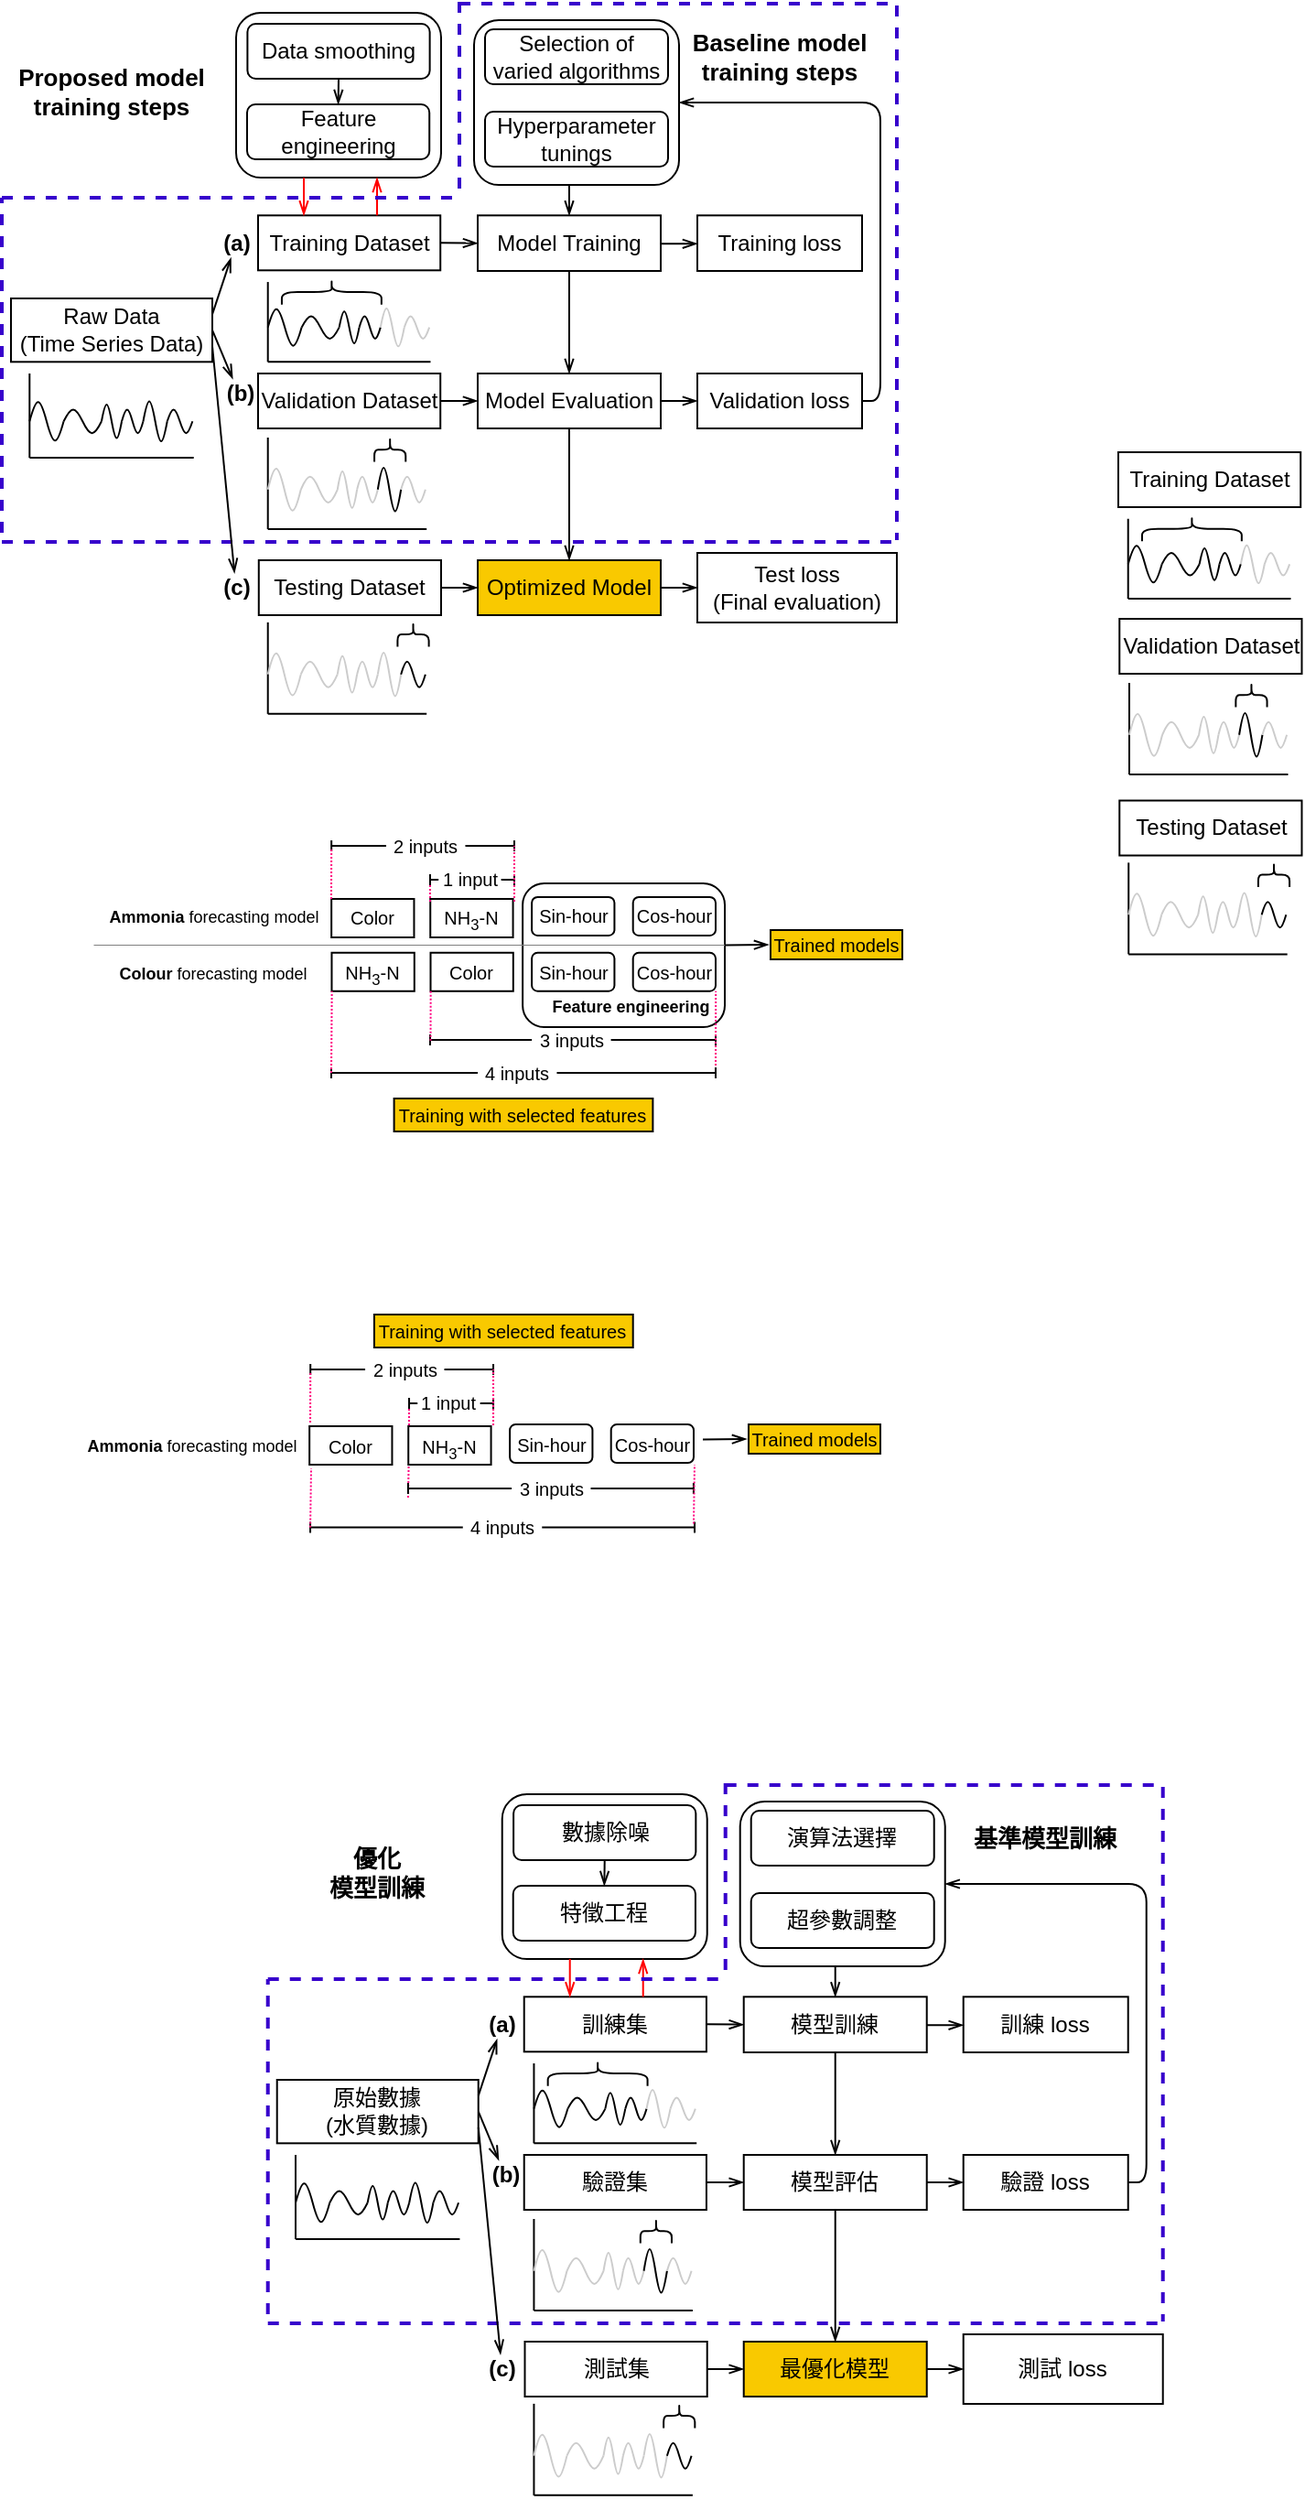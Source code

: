<mxfile>
    <diagram id="SH4pBPP4Saam_mVnqLZr" name="Page-1">
        <mxGraphModel dx="932" dy="746" grid="0" gridSize="10" guides="1" tooltips="1" connect="1" arrows="1" fold="1" page="1" pageScale="1" pageWidth="1169" pageHeight="827" background="#ffffff" math="0" shadow="0">
            <root>
                <mxCell id="0"/>
                <mxCell id="1" parent="0"/>
                <mxCell id="212" value="" style="rounded=1;whiteSpace=wrap;html=1;fontSize=9;fontColor=#000000;strokeColor=#000000;fillColor=none;" parent="1" vertex="1">
                    <mxGeometry x="314.56" y="604.5" width="110.44" height="78.5" as="geometry"/>
                </mxCell>
                <mxCell id="136" value="" style="rounded=1;whiteSpace=wrap;html=1;fontColor=#000000;strokeColor=#000000;fillColor=none;" parent="1" vertex="1">
                    <mxGeometry x="158" y="129" width="112" height="90" as="geometry"/>
                </mxCell>
                <mxCell id="137" value="" style="rounded=1;whiteSpace=wrap;html=1;fontColor=#000000;strokeColor=#000000;fillColor=none;" parent="1" vertex="1">
                    <mxGeometry x="288" y="133" width="112" height="90" as="geometry"/>
                </mxCell>
                <mxCell id="71" value="Selection of varied algorithms" style="whiteSpace=wrap;html=1;fontColor=#000000;strokeColor=#000000;fillColor=none;rounded=1;" parent="1" vertex="1">
                    <mxGeometry x="294" y="138" width="100" height="30" as="geometry"/>
                </mxCell>
                <mxCell id="85" value="&lt;p&gt;&lt;/p&gt;&lt;span style=&quot;line-height: 1.2&quot;&gt;Hyperparameter tunings&lt;br&gt;&lt;/span&gt;&lt;p&gt;&lt;/p&gt;" style="whiteSpace=wrap;html=1;fontColor=#000000;strokeColor=#000000;fillColor=none;align=center;rounded=1;" parent="1" vertex="1">
                    <mxGeometry x="294" y="183" width="100" height="30" as="geometry"/>
                </mxCell>
                <mxCell id="160" style="edgeStyle=none;html=1;exitX=0.5;exitY=1;exitDx=0;exitDy=0;entryX=0.5;entryY=0;entryDx=0;entryDy=0;fillColor=#a20025;strokeColor=#000000;endArrow=openThin;endFill=0;" parent="1" source="86" target="87" edge="1">
                    <mxGeometry relative="1" as="geometry"/>
                </mxCell>
                <mxCell id="86" value="Model Training" style="rounded=0;whiteSpace=wrap;html=1;fontColor=#000000;strokeColor=#000000;fillColor=none;" parent="1" vertex="1">
                    <mxGeometry x="290" y="239.66" width="100" height="30.34" as="geometry"/>
                </mxCell>
                <mxCell id="114" style="edgeStyle=none;html=1;exitX=1;exitY=0.5;exitDx=0;exitDy=0;entryX=0;entryY=0.5;entryDx=0;entryDy=0;fontColor=#000000;strokeColor=#000000;endArrow=openThin;endFill=0;" parent="1" source="87" target="88" edge="1">
                    <mxGeometry relative="1" as="geometry"/>
                </mxCell>
                <mxCell id="119" style="edgeStyle=none;html=1;exitX=0.5;exitY=1;exitDx=0;exitDy=0;entryX=0.5;entryY=0;entryDx=0;entryDy=0;fontColor=#000000;strokeColor=#000000;endArrow=openThin;endFill=0;" parent="1" source="87" target="118" edge="1">
                    <mxGeometry relative="1" as="geometry"/>
                </mxCell>
                <mxCell id="87" value="Model Evaluation" style="rounded=0;whiteSpace=wrap;html=1;fontColor=#000000;strokeColor=#000000;fillColor=none;" parent="1" vertex="1">
                    <mxGeometry x="290" y="326" width="100" height="30" as="geometry"/>
                </mxCell>
                <mxCell id="117" style="edgeStyle=none;html=1;exitX=1;exitY=0.5;exitDx=0;exitDy=0;fontColor=#000000;strokeColor=#000000;endArrow=openThin;endFill=0;" parent="1" source="88" target="137" edge="1">
                    <mxGeometry relative="1" as="geometry">
                        <Array as="points">
                            <mxPoint x="510" y="341"/>
                            <mxPoint x="510" y="178"/>
                        </Array>
                        <mxPoint x="400" y="165" as="targetPoint"/>
                    </mxGeometry>
                </mxCell>
                <mxCell id="88" value="Validation loss" style="rounded=0;whiteSpace=wrap;html=1;fontColor=#000000;strokeColor=#000000;fillColor=none;" parent="1" vertex="1">
                    <mxGeometry x="410" y="326" width="90" height="30" as="geometry"/>
                </mxCell>
                <mxCell id="89" value="Training loss" style="rounded=0;whiteSpace=wrap;html=1;fontColor=#000000;strokeColor=#000000;fillColor=none;" parent="1" vertex="1">
                    <mxGeometry x="410" y="239.66" width="90" height="30.34" as="geometry"/>
                </mxCell>
                <mxCell id="99" value="" style="group" parent="1" vertex="1" connectable="0">
                    <mxGeometry x="175.36" y="361" width="88.89" height="50" as="geometry"/>
                </mxCell>
                <mxCell id="44" value="" style="endArrow=none;html=1;fontColor=#000000;strokeColor=#000000;" parent="99" edge="1">
                    <mxGeometry width="50" height="50" relative="1" as="geometry">
                        <mxPoint y="50" as="sourcePoint"/>
                        <mxPoint as="targetPoint"/>
                    </mxGeometry>
                </mxCell>
                <mxCell id="45" value="" style="endArrow=none;html=1;fontColor=#000000;strokeColor=#000000;" parent="99" edge="1">
                    <mxGeometry width="50" height="50" relative="1" as="geometry">
                        <mxPoint x="86.738" y="50" as="sourcePoint"/>
                        <mxPoint y="50" as="targetPoint"/>
                    </mxGeometry>
                </mxCell>
                <mxCell id="98" value="" style="group" parent="99" vertex="1" connectable="0">
                    <mxGeometry y="1.103" width="88.89" height="43.191" as="geometry"/>
                </mxCell>
                <mxCell id="46" value="" style="pointerEvents=1;verticalLabelPosition=bottom;shadow=0;dashed=0;align=center;html=1;verticalAlign=top;shape=mxgraph.electrical.waveforms.sine_wave;fontColor=#000000;strokeColor=#CCCCCC;fillColor=none;" parent="98" vertex="1">
                    <mxGeometry y="12.022" width="18.015" height="30.625" as="geometry"/>
                </mxCell>
                <mxCell id="47" value="" style="pointerEvents=1;verticalLabelPosition=bottom;shadow=0;dashed=0;align=center;html=1;verticalAlign=top;shape=mxgraph.electrical.waveforms.sine_wave;fontColor=#000000;strokeColor=#CCCCCC;fillColor=none;" parent="98" vertex="1">
                    <mxGeometry x="18.015" y="17.959" width="20.017" height="18.75" as="geometry"/>
                </mxCell>
                <mxCell id="48" value="" style="pointerEvents=1;verticalLabelPosition=bottom;shadow=0;dashed=0;align=center;html=1;verticalAlign=top;shape=mxgraph.electrical.waveforms.sine_wave;fontColor=#000000;strokeColor=#CCCCCC;fillColor=none;" parent="98" vertex="1">
                    <mxGeometry x="38.031" y="14.053" width="10.675" height="26.562" as="geometry"/>
                </mxCell>
                <mxCell id="49" value="" style="pointerEvents=1;verticalLabelPosition=bottom;shadow=0;dashed=0;align=center;html=1;verticalAlign=top;shape=mxgraph.electrical.waveforms.sine_wave;fontColor=#000000;strokeColor=#CCCCCC;fillColor=none;" parent="98" vertex="1">
                    <mxGeometry x="48.707" y="17.959" width="11.343" height="18.75" as="geometry"/>
                </mxCell>
                <mxCell id="50" value="" style="pointerEvents=1;verticalLabelPosition=bottom;shadow=0;dashed=0;align=center;html=1;verticalAlign=top;shape=mxgraph.electrical.waveforms.sine_wave;fontColor=#000000;strokeColor=#000000;fillColor=none;" parent="98" vertex="1">
                    <mxGeometry x="60.05" y="11.472" width="12.677" height="31.719" as="geometry"/>
                </mxCell>
                <mxCell id="51" value="" style="pointerEvents=1;verticalLabelPosition=bottom;shadow=0;dashed=0;align=center;html=1;verticalAlign=top;shape=mxgraph.electrical.waveforms.sine_wave;fontColor=#000000;strokeColor=#CCCCCC;fillColor=none;" parent="98" vertex="1">
                    <mxGeometry x="72.727" y="17.959" width="13.344" height="18.75" as="geometry"/>
                </mxCell>
                <mxCell id="57" value="" style="shape=curlyBracket;whiteSpace=wrap;html=1;rounded=1;fontColor=#000000;strokeColor=#000000;fillColor=none;rotation=90;" parent="98" vertex="1">
                    <mxGeometry x="60.054" y="-3.037" width="13.344" height="17.094" as="geometry"/>
                </mxCell>
                <mxCell id="101" value="" style="group" parent="1" vertex="1" connectable="0">
                    <mxGeometry x="170.0" y="239.66" width="99.61" height="80" as="geometry"/>
                </mxCell>
                <mxCell id="73" value="" style="group" parent="101" vertex="1" connectable="0">
                    <mxGeometry x="5.36" y="20" width="88.89" height="60" as="geometry"/>
                </mxCell>
                <mxCell id="92" value="" style="group" parent="73" vertex="1" connectable="0">
                    <mxGeometry y="16.364" width="88.89" height="43.636" as="geometry"/>
                </mxCell>
                <mxCell id="26" value="" style="endArrow=none;html=1;fontColor=#000000;strokeColor=#000000;" parent="92" edge="1">
                    <mxGeometry width="50" height="50" relative="1" as="geometry">
                        <mxPoint y="43.636" as="sourcePoint"/>
                        <mxPoint y="1.938e-15" as="targetPoint"/>
                    </mxGeometry>
                </mxCell>
                <mxCell id="27" value="" style="endArrow=none;html=1;fontColor=#000000;strokeColor=#000000;" parent="92" edge="1">
                    <mxGeometry width="50" height="50" relative="1" as="geometry">
                        <mxPoint x="88.89" y="43.636" as="sourcePoint"/>
                        <mxPoint y="43.636" as="targetPoint"/>
                    </mxGeometry>
                </mxCell>
                <mxCell id="37" value="" style="pointerEvents=1;verticalLabelPosition=bottom;shadow=0;dashed=0;align=center;html=1;verticalAlign=top;shape=mxgraph.electrical.waveforms.sine_wave;fontColor=#000000;strokeColor=#000000;fillColor=none;" parent="92" vertex="1">
                    <mxGeometry y="11.455" width="18.462" height="26.727" as="geometry"/>
                </mxCell>
                <mxCell id="39" value="" style="pointerEvents=1;verticalLabelPosition=bottom;shadow=0;dashed=0;align=center;html=1;verticalAlign=top;shape=mxgraph.electrical.waveforms.sine_wave;fontColor=#000000;strokeColor=#000000;fillColor=none;" parent="92" vertex="1">
                    <mxGeometry x="18.462" y="16.636" width="20.513" height="16.364" as="geometry"/>
                </mxCell>
                <mxCell id="40" value="" style="pointerEvents=1;verticalLabelPosition=bottom;shadow=0;dashed=0;align=center;html=1;verticalAlign=top;shape=mxgraph.electrical.waveforms.sine_wave;fontColor=#000000;strokeColor=#000000;fillColor=none;" parent="92" vertex="1">
                    <mxGeometry x="38.975" y="13.227" width="10.94" height="23.182" as="geometry"/>
                </mxCell>
                <mxCell id="41" value="" style="pointerEvents=1;verticalLabelPosition=bottom;shadow=0;dashed=0;align=center;html=1;verticalAlign=top;shape=mxgraph.electrical.waveforms.sine_wave;fontColor=#000000;strokeColor=#000000;fillColor=none;" parent="92" vertex="1">
                    <mxGeometry x="49.915" y="16.636" width="11.624" height="16.364" as="geometry"/>
                </mxCell>
                <mxCell id="42" value="" style="pointerEvents=1;verticalLabelPosition=bottom;shadow=0;dashed=0;align=center;html=1;verticalAlign=top;shape=mxgraph.electrical.waveforms.sine_wave;fontColor=#000000;strokeColor=#CCCCCC;fillColor=none;" parent="92" vertex="1">
                    <mxGeometry x="61.539" y="10.975" width="12.992" height="27.682" as="geometry"/>
                </mxCell>
                <mxCell id="43" value="" style="pointerEvents=1;verticalLabelPosition=bottom;shadow=0;dashed=0;align=center;html=1;verticalAlign=top;shape=mxgraph.electrical.waveforms.sine_wave;fontColor=#000000;strokeColor=#CCCCCC;fillColor=none;" parent="92" vertex="1">
                    <mxGeometry x="74.531" y="16.636" width="13.675" height="16.364" as="geometry"/>
                </mxCell>
                <mxCell id="55" value="" style="shape=curlyBracket;whiteSpace=wrap;html=1;rounded=1;fontColor=#000000;strokeColor=#000000;fillColor=none;rotation=90;" parent="92" vertex="1">
                    <mxGeometry x="28" y="-21.77" width="13.68" height="54.45" as="geometry"/>
                </mxCell>
                <mxCell id="96" value="Training Dataset" style="rounded=0;whiteSpace=wrap;html=1;fontColor=#000000;strokeColor=#000000;fillColor=none;" parent="101" vertex="1">
                    <mxGeometry width="99.61" height="30" as="geometry"/>
                </mxCell>
                <mxCell id="109" style="edgeStyle=none;html=1;exitX=1;exitY=0.5;exitDx=0;exitDy=0;entryX=0;entryY=0.5;entryDx=0;entryDy=0;fontColor=#000000;strokeColor=#000000;endArrow=openThin;endFill=0;" parent="1" source="103" target="87" edge="1">
                    <mxGeometry relative="1" as="geometry"/>
                </mxCell>
                <mxCell id="103" value="Validation Dataset" style="rounded=0;whiteSpace=wrap;html=1;fontColor=#000000;strokeColor=#000000;fillColor=none;" parent="1" vertex="1">
                    <mxGeometry x="170.0" y="326" width="99.61" height="30" as="geometry"/>
                </mxCell>
                <mxCell id="94" value="" style="group" parent="1" vertex="1" connectable="0">
                    <mxGeometry x="45.15" y="326" width="89.7" height="46" as="geometry"/>
                </mxCell>
                <mxCell id="58" value="" style="endArrow=none;html=1;fontColor=#000000;strokeColor=#000000;" parent="94" edge="1">
                    <mxGeometry width="50" height="50" relative="1" as="geometry">
                        <mxPoint y="46" as="sourcePoint"/>
                        <mxPoint as="targetPoint"/>
                    </mxGeometry>
                </mxCell>
                <mxCell id="59" value="" style="endArrow=none;html=1;fontColor=#000000;strokeColor=#000000;" parent="94" edge="1">
                    <mxGeometry width="50" height="50" relative="1" as="geometry">
                        <mxPoint x="89.7" y="46" as="sourcePoint"/>
                        <mxPoint y="46" as="targetPoint"/>
                    </mxGeometry>
                </mxCell>
                <mxCell id="60" value="" style="pointerEvents=1;verticalLabelPosition=bottom;shadow=0;dashed=0;align=center;html=1;verticalAlign=top;shape=mxgraph.electrical.waveforms.sine_wave;fontColor=#000000;strokeColor=#000000;fillColor=none;" parent="94" vertex="1">
                    <mxGeometry y="12.075" width="18.63" height="28.175" as="geometry"/>
                </mxCell>
                <mxCell id="61" value="" style="pointerEvents=1;verticalLabelPosition=bottom;shadow=0;dashed=0;align=center;html=1;verticalAlign=top;shape=mxgraph.electrical.waveforms.sine_wave;fontColor=#000000;strokeColor=#000000;fillColor=none;" parent="94" vertex="1">
                    <mxGeometry x="18.63" y="17.538" width="20.7" height="17.25" as="geometry"/>
                </mxCell>
                <mxCell id="62" value="" style="pointerEvents=1;verticalLabelPosition=bottom;shadow=0;dashed=0;align=center;html=1;verticalAlign=top;shape=mxgraph.electrical.waveforms.sine_wave;fontColor=#000000;strokeColor=#000000;fillColor=none;" parent="94" vertex="1">
                    <mxGeometry x="39.33" y="13.944" width="11.04" height="24.438" as="geometry"/>
                </mxCell>
                <mxCell id="63" value="" style="pointerEvents=1;verticalLabelPosition=bottom;shadow=0;dashed=0;align=center;html=1;verticalAlign=top;shape=mxgraph.electrical.waveforms.sine_wave;fontColor=#000000;strokeColor=#000000;fillColor=none;" parent="94" vertex="1">
                    <mxGeometry x="50.37" y="17.538" width="11.73" height="17.25" as="geometry"/>
                </mxCell>
                <mxCell id="64" value="" style="pointerEvents=1;verticalLabelPosition=bottom;shadow=0;dashed=0;align=center;html=1;verticalAlign=top;shape=mxgraph.electrical.waveforms.sine_wave;fontColor=#000000;strokeColor=#000000;fillColor=none;" parent="94" vertex="1">
                    <mxGeometry x="62.1" y="11.569" width="13.11" height="29.181" as="geometry"/>
                </mxCell>
                <mxCell id="65" value="" style="pointerEvents=1;verticalLabelPosition=bottom;shadow=0;dashed=0;align=center;html=1;verticalAlign=top;shape=mxgraph.electrical.waveforms.sine_wave;fontColor=#000000;strokeColor=#000000;fillColor=none;" parent="94" vertex="1">
                    <mxGeometry x="75.21" y="17.538" width="13.8" height="17.25" as="geometry"/>
                </mxCell>
                <mxCell id="106" style="edgeStyle=none;html=1;exitX=1;exitY=0.5;exitDx=0;exitDy=0;fontColor=#000000;strokeColor=#000000;endArrow=openThin;endFill=0;" parent="1" source="104" target="260" edge="1">
                    <mxGeometry relative="1" as="geometry"/>
                </mxCell>
                <mxCell id="107" style="edgeStyle=none;html=1;exitX=1;exitY=0.25;exitDx=0;exitDy=0;fontColor=#000000;strokeColor=#000000;endArrow=openThin;endFill=0;" parent="1" source="104" target="255" edge="1">
                    <mxGeometry relative="1" as="geometry"/>
                </mxCell>
                <mxCell id="104" value="&lt;span&gt;Raw Data&lt;/span&gt;&lt;br&gt;&lt;span&gt;(Time Series Data)&lt;/span&gt;" style="rounded=0;whiteSpace=wrap;html=1;fontColor=#000000;strokeColor=#000000;fillColor=none;" parent="1" vertex="1">
                    <mxGeometry x="35" y="285" width="110" height="34.66" as="geometry"/>
                </mxCell>
                <mxCell id="108" style="edgeStyle=none;html=1;exitX=1;exitY=0.5;exitDx=0;exitDy=0;entryX=0;entryY=0.5;entryDx=0;entryDy=0;fontColor=#000000;strokeColor=#000000;endArrow=openThin;endFill=0;" parent="1" source="96" target="86" edge="1">
                    <mxGeometry relative="1" as="geometry"/>
                </mxCell>
                <mxCell id="112" style="edgeStyle=none;html=1;entryX=0.5;entryY=0;entryDx=0;entryDy=0;fontColor=#000000;strokeColor=#000000;endArrow=openThin;endFill=0;" parent="1" target="86" edge="1">
                    <mxGeometry relative="1" as="geometry">
                        <mxPoint x="340" y="223" as="sourcePoint"/>
                    </mxGeometry>
                </mxCell>
                <mxCell id="118" value="Optimized Model" style="rounded=0;whiteSpace=wrap;html=1;fontColor=#000000;strokeColor=#000000;fillColor=#F9C900;" parent="1" vertex="1">
                    <mxGeometry x="290" y="428" width="100" height="30" as="geometry"/>
                </mxCell>
                <mxCell id="173" style="edgeStyle=none;html=1;exitX=0.5;exitY=1;exitDx=0;exitDy=0;entryX=0.5;entryY=0;entryDx=0;entryDy=0;fontSize=13;fontColor=#000000;strokeColor=#000000;strokeWidth=1;endArrow=openThin;endFill=0;" parent="1" source="134" target="135" edge="1">
                    <mxGeometry relative="1" as="geometry"/>
                </mxCell>
                <mxCell id="134" value="Data smoothing" style="rounded=1;whiteSpace=wrap;html=1;fontColor=#000000;strokeColor=#000000;fillColor=none;" parent="1" vertex="1">
                    <mxGeometry x="164.2" y="135" width="99.61" height="30" as="geometry"/>
                </mxCell>
                <mxCell id="135" value="Feature engineering" style="rounded=1;whiteSpace=wrap;html=1;fontColor=#000000;strokeColor=#000000;fillColor=none;" parent="1" vertex="1">
                    <mxGeometry x="164.0" y="179" width="99.61" height="30" as="geometry"/>
                </mxCell>
                <mxCell id="140" style="edgeStyle=none;html=1;entryX=0.5;entryY=0;entryDx=0;entryDy=0;fontColor=#000000;strokeColor=#FF0000;endArrow=openThin;endFill=0;fillColor=#e51400;" parent="1" edge="1">
                    <mxGeometry relative="1" as="geometry">
                        <mxPoint x="195" y="219" as="sourcePoint"/>
                        <mxPoint x="195" y="239.66" as="targetPoint"/>
                    </mxGeometry>
                </mxCell>
                <mxCell id="141" style="edgeStyle=none;html=1;entryX=0.5;entryY=0;entryDx=0;entryDy=0;fontColor=#000000;strokeColor=#FF0000;startArrow=openThin;startFill=0;endArrow=none;endFill=0;fillColor=#e51400;" parent="1" edge="1">
                    <mxGeometry relative="1" as="geometry">
                        <mxPoint x="235" y="219" as="sourcePoint"/>
                        <mxPoint x="235" y="239.66" as="targetPoint"/>
                    </mxGeometry>
                </mxCell>
                <mxCell id="142" value="&lt;font style=&quot;font-size: 10px&quot;&gt;Color&lt;/font&gt;" style="rounded=0;whiteSpace=wrap;html=1;fontColor=#000000;strokeColor=#000000;fillColor=none;" parent="1" vertex="1">
                    <mxGeometry x="210.08" y="612.99" width="45.15" height="21.01" as="geometry"/>
                </mxCell>
                <mxCell id="143" value="&lt;font style=&quot;font-size: 10px&quot;&gt;NH&lt;sub&gt;3&lt;/sub&gt;-N&lt;/font&gt;" style="rounded=0;whiteSpace=wrap;html=1;fontColor=#000000;strokeColor=#000000;fillColor=none;" parent="1" vertex="1">
                    <mxGeometry x="264.12" y="612.99" width="45.16" height="21.01" as="geometry"/>
                </mxCell>
                <mxCell id="144" value="&lt;font style=&quot;font-size: 10px&quot;&gt;Sin-hour&lt;/font&gt;" style="rounded=1;whiteSpace=wrap;html=1;fontColor=#000000;strokeColor=#000000;fillColor=none;" parent="1" vertex="1">
                    <mxGeometry x="319.56" y="611.99" width="45.15" height="21.01" as="geometry"/>
                </mxCell>
                <mxCell id="145" value="&lt;font style=&quot;font-size: 10px&quot;&gt;Cos-hour&lt;/font&gt;" style="rounded=1;whiteSpace=wrap;html=1;fontColor=#000000;strokeColor=#000000;fillColor=none;" parent="1" vertex="1">
                    <mxGeometry x="374.85" y="611.99" width="45.15" height="21.01" as="geometry"/>
                </mxCell>
                <mxCell id="157" value="&lt;font style=&quot;font-size: 10px&quot;&gt;Training with selected features&lt;/font&gt;" style="rounded=0;whiteSpace=wrap;html=1;fontColor=#000000;strokeColor=#000000;fillColor=#F9C900;" parent="1" vertex="1">
                    <mxGeometry x="244.3" y="722" width="141.39" height="18" as="geometry"/>
                </mxCell>
                <mxCell id="161" value="&lt;b&gt;&lt;font style=&quot;font-size: 13px&quot;&gt;Baseline model training steps&lt;/font&gt;&lt;/b&gt;" style="rounded=0;whiteSpace=wrap;html=1;fontColor=#000000;strokeColor=none;fillColor=none;" parent="1" vertex="1">
                    <mxGeometry x="400" y="138" width="110" height="30" as="geometry"/>
                </mxCell>
                <mxCell id="163" value="" style="endArrow=none;html=1;fontColor=#000000;strokeColor=#3700CC;dashed=1;fillColor=#6a00ff;strokeWidth=2;" parent="1" edge="1">
                    <mxGeometry width="50" height="50" relative="1" as="geometry">
                        <mxPoint x="30" y="413" as="sourcePoint"/>
                        <mxPoint x="30" y="230" as="targetPoint"/>
                    </mxGeometry>
                </mxCell>
                <mxCell id="164" value="" style="endArrow=none;html=1;fontColor=#000000;strokeColor=#3700CC;dashed=1;fillColor=#6a00ff;strokeWidth=2;" parent="1" edge="1">
                    <mxGeometry width="50" height="50" relative="1" as="geometry">
                        <mxPoint x="30" y="418" as="sourcePoint"/>
                        <mxPoint x="520" y="418" as="targetPoint"/>
                    </mxGeometry>
                </mxCell>
                <mxCell id="165" value="" style="endArrow=none;html=1;fontColor=#000000;strokeColor=#3700CC;dashed=1;fillColor=#6a00ff;strokeWidth=2;" parent="1" edge="1">
                    <mxGeometry width="50" height="50" relative="1" as="geometry">
                        <mxPoint x="519" y="125" as="sourcePoint"/>
                        <mxPoint x="519" y="417" as="targetPoint"/>
                    </mxGeometry>
                </mxCell>
                <mxCell id="166" value="" style="endArrow=none;html=1;fontColor=#000000;strokeColor=#3700CC;dashed=1;fillColor=#6a00ff;strokeWidth=2;" parent="1" edge="1">
                    <mxGeometry width="50" height="50" relative="1" as="geometry">
                        <mxPoint x="280" y="124" as="sourcePoint"/>
                        <mxPoint x="520" y="124" as="targetPoint"/>
                    </mxGeometry>
                </mxCell>
                <mxCell id="167" value="" style="endArrow=none;html=1;fontColor=#000000;strokeColor=#3700CC;dashed=1;fillColor=#6a00ff;strokeWidth=2;" parent="1" edge="1">
                    <mxGeometry width="50" height="50" relative="1" as="geometry">
                        <mxPoint x="280" y="123" as="sourcePoint"/>
                        <mxPoint x="280" y="228" as="targetPoint"/>
                    </mxGeometry>
                </mxCell>
                <mxCell id="168" value="" style="endArrow=none;html=1;fontColor=#000000;strokeColor=#3700CC;dashed=1;fillColor=#6a00ff;strokeWidth=2;" parent="1" edge="1">
                    <mxGeometry width="50" height="50" relative="1" as="geometry">
                        <mxPoint x="30" y="230.0" as="sourcePoint"/>
                        <mxPoint x="280" y="230" as="targetPoint"/>
                    </mxGeometry>
                </mxCell>
                <mxCell id="176" style="edgeStyle=none;html=1;exitX=1;exitY=0.5;exitDx=0;exitDy=0;entryX=0;entryY=0.5;entryDx=0;entryDy=0;fontColor=#000000;strokeColor=#000000;endArrow=openThin;endFill=0;" parent="1" edge="1">
                    <mxGeometry relative="1" as="geometry">
                        <mxPoint x="390" y="255.17" as="sourcePoint"/>
                        <mxPoint x="410" y="255.17" as="targetPoint"/>
                    </mxGeometry>
                </mxCell>
                <mxCell id="185" value="&lt;b&gt;&lt;font style=&quot;font-size: 13px&quot;&gt;Proposed model training steps&lt;/font&gt;&lt;/b&gt;" style="rounded=0;whiteSpace=wrap;html=1;fontColor=#000000;strokeColor=none;fillColor=none;" parent="1" vertex="1">
                    <mxGeometry x="35" y="157" width="110" height="30" as="geometry"/>
                </mxCell>
                <mxCell id="186" value="&lt;font style=&quot;font-size: 10px&quot;&gt;Color&lt;/font&gt;" style="rounded=0;whiteSpace=wrap;html=1;fontColor=#000000;strokeColor=#000000;fillColor=none;" parent="1" vertex="1">
                    <mxGeometry x="264.25" y="642.38" width="45.15" height="21" as="geometry"/>
                </mxCell>
                <mxCell id="187" value="&lt;font style=&quot;font-size: 10px&quot;&gt;NH&lt;sub&gt;3&lt;/sub&gt;-N&lt;/font&gt;" style="rounded=0;whiteSpace=wrap;html=1;fontColor=#000000;strokeColor=#000000;fillColor=none;" parent="1" vertex="1">
                    <mxGeometry x="210.24" y="642.38" width="45.16" height="21" as="geometry"/>
                </mxCell>
                <mxCell id="188" value="&lt;font style=&quot;font-size: 10px&quot;&gt;Sin-hour&lt;/font&gt;" style="rounded=1;whiteSpace=wrap;html=1;fontColor=#000000;strokeColor=#000000;fillColor=none;" parent="1" vertex="1">
                    <mxGeometry x="319.56" y="642.38" width="45.15" height="21" as="geometry"/>
                </mxCell>
                <mxCell id="189" value="&lt;font style=&quot;font-size: 10px&quot;&gt;Cos-hour&lt;/font&gt;" style="rounded=1;whiteSpace=wrap;html=1;fontColor=#000000;strokeColor=#000000;fillColor=none;" parent="1" vertex="1">
                    <mxGeometry x="374.85" y="642.38" width="45.15" height="21" as="geometry"/>
                </mxCell>
                <mxCell id="219" style="edgeStyle=none;html=1;exitX=0;exitY=0.5;exitDx=0;exitDy=0;exitPerimeter=0;dashed=1;dashPattern=1 1;fontSize=9;fontColor=#000000;startArrow=openThin;startFill=0;endArrow=openThin;endFill=0;strokeColor=#FF0080;strokeWidth=1;" parent="1" edge="1">
                    <mxGeometry relative="1" as="geometry">
                        <mxPoint x="261.857" y="677.143" as="targetPoint"/>
                        <mxPoint x="262.12" y="677.25" as="sourcePoint"/>
                    </mxGeometry>
                </mxCell>
                <mxCell id="191" value="" style="shape=crossbar;whiteSpace=wrap;html=1;rounded=1;fontSize=10;fontColor=#000000;strokeColor=#000000;" parent="1" vertex="1">
                    <mxGeometry x="264" y="687" width="156" height="6" as="geometry"/>
                </mxCell>
                <mxCell id="192" value="" style="shape=crossbar;whiteSpace=wrap;html=1;rounded=1;fontSize=10;fontColor=#000000;strokeColor=#000000;" parent="1" vertex="1">
                    <mxGeometry x="264" y="599.5" width="46" height="6" as="geometry"/>
                </mxCell>
                <mxCell id="193" value="&lt;font style=&quot;font-size: 9px&quot;&gt;&lt;b&gt;Ammonia&lt;/b&gt; forecasting model&lt;/font&gt;" style="rounded=0;whiteSpace=wrap;html=1;fontColor=#000000;strokeColor=none;fillColor=none;" parent="1" vertex="1">
                    <mxGeometry x="86.5" y="612.49" width="117.85" height="20.01" as="geometry"/>
                </mxCell>
                <mxCell id="194" value="&lt;font style=&quot;font-size: 9px&quot;&gt;&lt;b&gt;Colour&lt;/b&gt; forecasting model&lt;/font&gt;" style="rounded=0;whiteSpace=wrap;html=1;fontColor=#000000;strokeColor=none;fillColor=none;" parent="1" vertex="1">
                    <mxGeometry x="87" y="643.88" width="116.85" height="18" as="geometry"/>
                </mxCell>
                <mxCell id="198" value="" style="shape=crossbar;whiteSpace=wrap;html=1;rounded=1;fontSize=10;fontColor=#000000;strokeColor=#000000;" parent="1" vertex="1">
                    <mxGeometry x="210.08" y="581" width="99.92" height="6" as="geometry"/>
                </mxCell>
                <mxCell id="200" value="&lt;font style=&quot;font-size: 10px&quot;&gt;1 input&lt;/font&gt;" style="rounded=1;whiteSpace=wrap;html=1;fontColor=#000000;strokeColor=none;fillColor=#FFFFFF;fontSize=10;" parent="1" vertex="1">
                    <mxGeometry x="268.58" y="596.5" width="34.24" height="10" as="geometry"/>
                </mxCell>
                <mxCell id="201" value="&lt;font style=&quot;font-size: 10px&quot;&gt;3 inputs&lt;/font&gt;" style="rounded=1;whiteSpace=wrap;html=1;fontColor=#000000;strokeColor=none;fillColor=#FFFFFF;fontSize=10;" parent="1" vertex="1">
                    <mxGeometry x="319.56" y="685" width="43.24" height="10" as="geometry"/>
                </mxCell>
                <mxCell id="202" value="&lt;font style=&quot;font-size: 10px&quot;&gt;2 inputs&lt;/font&gt;" style="rounded=1;whiteSpace=wrap;html=1;fontColor=#000000;strokeColor=none;fillColor=#FFFFFF;fontSize=10;" parent="1" vertex="1">
                    <mxGeometry x="240" y="579" width="43.24" height="10" as="geometry"/>
                </mxCell>
                <mxCell id="203" value="" style="endArrow=none;html=1;strokeWidth=1;fontSize=10;fontColor=#000000;entryX=0;entryY=0.5;entryDx=0;entryDy=0;entryPerimeter=0;strokeColor=#FF0080;fillColor=#d80073;dashed=1;dashPattern=1 1;" parent="1" edge="1">
                    <mxGeometry width="50" height="50" relative="1" as="geometry">
                        <mxPoint x="210" y="613" as="sourcePoint"/>
                        <mxPoint x="210.08" y="586.0" as="targetPoint"/>
                    </mxGeometry>
                </mxCell>
                <mxCell id="205" value="" style="endArrow=none;html=1;strokeWidth=1;fontSize=10;fontColor=#000000;strokeColor=#FF0080;fillColor=#d80073;dashed=1;dashPattern=1 1;entryX=1;entryY=0.5;entryDx=0;entryDy=0;entryPerimeter=0;" parent="1" target="198" edge="1">
                    <mxGeometry width="50" height="50" relative="1" as="geometry">
                        <mxPoint x="310" y="614.5" as="sourcePoint"/>
                        <mxPoint x="310" y="604.5" as="targetPoint"/>
                    </mxGeometry>
                </mxCell>
                <mxCell id="211" value="&lt;font style=&quot;font-size: 9px&quot;&gt;&lt;b&gt;Feature engineering&amp;nbsp;&lt;/b&gt;&lt;/font&gt;" style="rounded=0;whiteSpace=wrap;html=1;fontColor=#000000;strokeColor=none;fillColor=none;" parent="1" vertex="1">
                    <mxGeometry x="327.78" y="666.25" width="94.22" height="10" as="geometry"/>
                </mxCell>
                <mxCell id="220" value="" style="endArrow=none;html=1;strokeWidth=1;fontSize=10;fontColor=#000000;entryX=0;entryY=0.5;entryDx=0;entryDy=0;entryPerimeter=0;strokeColor=#FF0080;fillColor=#d80073;dashed=1;dashPattern=1 1;" parent="1" edge="1">
                    <mxGeometry width="50" height="50" relative="1" as="geometry">
                        <mxPoint x="264.25" y="690.38" as="sourcePoint"/>
                        <mxPoint x="264.33" y="663.38" as="targetPoint"/>
                    </mxGeometry>
                </mxCell>
                <mxCell id="222" value="" style="endArrow=none;html=1;strokeWidth=1;fontSize=10;fontColor=#000000;strokeColor=#FF0080;fillColor=#d80073;dashed=1;dashPattern=1 1;" parent="1" edge="1">
                    <mxGeometry width="50" height="50" relative="1" as="geometry">
                        <mxPoint x="264" y="614.5" as="sourcePoint"/>
                        <mxPoint x="264" y="604.5" as="targetPoint"/>
                    </mxGeometry>
                </mxCell>
                <mxCell id="224" value="" style="endArrow=none;html=1;strokeWidth=1;fontSize=10;fontColor=#000000;entryX=0;entryY=0.5;entryDx=0;entryDy=0;entryPerimeter=0;strokeColor=#FF0080;fillColor=#d80073;dashed=1;dashPattern=1 1;exitX=1;exitY=0.5;exitDx=0;exitDy=0;exitPerimeter=0;" parent="1" source="226" edge="1">
                    <mxGeometry width="50" height="50" relative="1" as="geometry">
                        <mxPoint x="420" y="713" as="sourcePoint"/>
                        <mxPoint x="420.08" y="663.38" as="targetPoint"/>
                    </mxGeometry>
                </mxCell>
                <mxCell id="226" value="" style="shape=crossbar;whiteSpace=wrap;html=1;rounded=1;fontSize=10;fontColor=#000000;strokeColor=#000000;" parent="1" vertex="1">
                    <mxGeometry x="210" y="705" width="210" height="6" as="geometry"/>
                </mxCell>
                <mxCell id="225" value="&lt;font style=&quot;font-size: 10px&quot;&gt;4 inputs&lt;/font&gt;" style="rounded=1;whiteSpace=wrap;html=1;fontColor=#000000;strokeColor=none;fillColor=#FFFFFF;fontSize=10;" parent="1" vertex="1">
                    <mxGeometry x="290" y="703" width="43.24" height="10" as="geometry"/>
                </mxCell>
                <mxCell id="227" value="" style="endArrow=none;html=1;strokeWidth=1;fontSize=10;fontColor=#000000;entryX=0;entryY=0.5;entryDx=0;entryDy=0;entryPerimeter=0;strokeColor=#FF0080;fillColor=#d80073;dashed=1;dashPattern=1 1;exitX=0;exitY=0.5;exitDx=0;exitDy=0;exitPerimeter=0;" parent="1" source="226" edge="1">
                    <mxGeometry width="50" height="50" relative="1" as="geometry">
                        <mxPoint x="210" y="703" as="sourcePoint"/>
                        <mxPoint x="210.32" y="663.38" as="targetPoint"/>
                    </mxGeometry>
                </mxCell>
                <mxCell id="230" value="" style="endArrow=none;html=1;fontSize=9;fontColor=#000000;strokeColor=#808080;strokeWidth=0.5;" parent="1" edge="1">
                    <mxGeometry width="50" height="50" relative="1" as="geometry">
                        <mxPoint x="425" y="638" as="sourcePoint"/>
                        <mxPoint x="80" y="638" as="targetPoint"/>
                    </mxGeometry>
                </mxCell>
                <mxCell id="232" value="&lt;font style=&quot;font-size: 10px&quot;&gt;Trained models&lt;/font&gt;" style="rounded=0;whiteSpace=wrap;html=1;fontColor=#000000;strokeColor=#000000;fillColor=#F9C900;" parent="1" vertex="1">
                    <mxGeometry x="450" y="630" width="72" height="16" as="geometry"/>
                </mxCell>
                <mxCell id="234" style="edgeStyle=none;html=1;exitX=0.5;exitY=1;exitDx=0;exitDy=0;fontColor=#000000;strokeColor=#000000;endArrow=openThin;endFill=0;" parent="1" edge="1">
                    <mxGeometry relative="1" as="geometry">
                        <mxPoint x="425" y="638.25" as="sourcePoint"/>
                        <mxPoint x="449" y="638" as="targetPoint"/>
                    </mxGeometry>
                </mxCell>
                <mxCell id="236" value="Testing Dataset" style="rounded=0;whiteSpace=wrap;html=1;fontColor=#000000;strokeColor=#000000;fillColor=none;" parent="1" vertex="1">
                    <mxGeometry x="170.39" y="428" width="99.61" height="30" as="geometry"/>
                </mxCell>
                <mxCell id="237" style="edgeStyle=none;html=1;exitX=1;exitY=0.75;exitDx=0;exitDy=0;fontColor=#000000;strokeColor=#000000;endArrow=openThin;endFill=0;" parent="1" source="104" target="261" edge="1">
                    <mxGeometry relative="1" as="geometry">
                        <mxPoint x="155" y="312.33" as="sourcePoint"/>
                        <mxPoint x="180.0" y="365.0" as="targetPoint"/>
                    </mxGeometry>
                </mxCell>
                <mxCell id="238" style="edgeStyle=none;html=1;entryX=0;entryY=0.5;entryDx=0;entryDy=0;fontColor=#000000;strokeColor=#000000;endArrow=openThin;endFill=0;exitX=1;exitY=0.5;exitDx=0;exitDy=0;" parent="1" source="236" target="118" edge="1">
                    <mxGeometry relative="1" as="geometry">
                        <mxPoint x="271" y="440" as="sourcePoint"/>
                        <mxPoint x="296.2" y="492.67" as="targetPoint"/>
                    </mxGeometry>
                </mxCell>
                <mxCell id="241" style="edgeStyle=none;html=1;exitX=1;exitY=0.5;exitDx=0;exitDy=0;entryX=0;entryY=0.5;entryDx=0;entryDy=0;fontColor=#000000;strokeColor=#000000;endArrow=openThin;endFill=0;" parent="1" target="242" edge="1">
                    <mxGeometry relative="1" as="geometry">
                        <mxPoint x="390" y="443.0" as="sourcePoint"/>
                    </mxGeometry>
                </mxCell>
                <mxCell id="242" value="Test loss &lt;br&gt;(Final evaluation)" style="rounded=0;whiteSpace=wrap;html=1;fontColor=#000000;strokeColor=#000000;fillColor=none;" parent="1" vertex="1">
                    <mxGeometry x="410" y="424" width="109" height="38" as="geometry"/>
                </mxCell>
                <mxCell id="244" value="" style="group" parent="1" vertex="1" connectable="0">
                    <mxGeometry x="175.36" y="461.93" width="88.89" height="50" as="geometry"/>
                </mxCell>
                <mxCell id="245" value="" style="endArrow=none;html=1;fontColor=#000000;strokeColor=#000000;" parent="244" edge="1">
                    <mxGeometry width="50" height="50" relative="1" as="geometry">
                        <mxPoint y="50" as="sourcePoint"/>
                        <mxPoint as="targetPoint"/>
                    </mxGeometry>
                </mxCell>
                <mxCell id="246" value="" style="endArrow=none;html=1;fontColor=#000000;strokeColor=#000000;" parent="244" edge="1">
                    <mxGeometry width="50" height="50" relative="1" as="geometry">
                        <mxPoint x="86.738" y="50" as="sourcePoint"/>
                        <mxPoint y="50" as="targetPoint"/>
                    </mxGeometry>
                </mxCell>
                <mxCell id="247" value="" style="group" parent="244" vertex="1" connectable="0">
                    <mxGeometry y="1.103" width="88.89" height="43.191" as="geometry"/>
                </mxCell>
                <mxCell id="248" value="" style="pointerEvents=1;verticalLabelPosition=bottom;shadow=0;dashed=0;align=center;html=1;verticalAlign=top;shape=mxgraph.electrical.waveforms.sine_wave;fontColor=#000000;strokeColor=#CCCCCC;fillColor=none;" parent="247" vertex="1">
                    <mxGeometry y="12.022" width="18.015" height="30.625" as="geometry"/>
                </mxCell>
                <mxCell id="249" value="" style="pointerEvents=1;verticalLabelPosition=bottom;shadow=0;dashed=0;align=center;html=1;verticalAlign=top;shape=mxgraph.electrical.waveforms.sine_wave;fontColor=#000000;strokeColor=#CCCCCC;fillColor=none;" parent="247" vertex="1">
                    <mxGeometry x="18.015" y="17.959" width="20.017" height="18.75" as="geometry"/>
                </mxCell>
                <mxCell id="250" value="" style="pointerEvents=1;verticalLabelPosition=bottom;shadow=0;dashed=0;align=center;html=1;verticalAlign=top;shape=mxgraph.electrical.waveforms.sine_wave;fontColor=#000000;strokeColor=#CCCCCC;fillColor=none;" parent="247" vertex="1">
                    <mxGeometry x="38.031" y="14.053" width="10.675" height="26.562" as="geometry"/>
                </mxCell>
                <mxCell id="251" value="" style="pointerEvents=1;verticalLabelPosition=bottom;shadow=0;dashed=0;align=center;html=1;verticalAlign=top;shape=mxgraph.electrical.waveforms.sine_wave;fontColor=#000000;strokeColor=#CCCCCC;fillColor=none;" parent="247" vertex="1">
                    <mxGeometry x="48.707" y="17.959" width="11.343" height="18.75" as="geometry"/>
                </mxCell>
                <mxCell id="252" value="" style="pointerEvents=1;verticalLabelPosition=bottom;shadow=0;dashed=0;align=center;html=1;verticalAlign=top;shape=mxgraph.electrical.waveforms.sine_wave;fontColor=#000000;strokeColor=#CCCCCC;fillColor=none;" parent="247" vertex="1">
                    <mxGeometry x="60.05" y="11.472" width="12.677" height="31.719" as="geometry"/>
                </mxCell>
                <mxCell id="253" value="" style="pointerEvents=1;verticalLabelPosition=bottom;shadow=0;dashed=0;align=center;html=1;verticalAlign=top;shape=mxgraph.electrical.waveforms.sine_wave;fontColor=#000000;strokeColor=#000000;fillColor=none;" parent="247" vertex="1">
                    <mxGeometry x="72.727" y="17.959" width="13.344" height="18.75" as="geometry"/>
                </mxCell>
                <mxCell id="254" value="" style="shape=curlyBracket;whiteSpace=wrap;html=1;rounded=1;fontColor=#000000;strokeColor=#000000;fillColor=none;rotation=90;" parent="247" vertex="1">
                    <mxGeometry x="72.724" y="-3.037" width="13.344" height="17.094" as="geometry"/>
                </mxCell>
                <mxCell id="255" value="&lt;font color=&quot;#000000&quot; size=&quot;1&quot;&gt;&lt;b style=&quot;font-size: 12px&quot;&gt;(a)&lt;/b&gt;&lt;/font&gt;" style="text;html=1;align=center;verticalAlign=middle;resizable=0;points=[];autosize=1;strokeColor=none;fillColor=none;fontSize=9;fontColor=#CCCCCC;" parent="1" vertex="1">
                    <mxGeometry x="145.39" y="246.83" width="25" height="16" as="geometry"/>
                </mxCell>
                <mxCell id="260" value="&lt;font color=&quot;#000000&quot; size=&quot;1&quot;&gt;&lt;b style=&quot;font-size: 12px&quot;&gt;(b)&lt;/b&gt;&lt;/font&gt;" style="text;html=1;align=center;verticalAlign=middle;resizable=0;points=[];autosize=1;strokeColor=none;fillColor=none;fontSize=9;fontColor=#CCCCCC;" parent="1" vertex="1">
                    <mxGeometry x="147.0" y="329.0" width="25" height="16" as="geometry"/>
                </mxCell>
                <mxCell id="261" value="&lt;font color=&quot;#000000&quot; size=&quot;1&quot;&gt;&lt;b style=&quot;font-size: 12px&quot;&gt;(c)&lt;/b&gt;&lt;/font&gt;" style="text;html=1;align=center;verticalAlign=middle;resizable=0;points=[];autosize=1;strokeColor=none;fillColor=none;fontSize=9;fontColor=#CCCCCC;" parent="1" vertex="1">
                    <mxGeometry x="145.39" y="435.0" width="25" height="16" as="geometry"/>
                </mxCell>
                <mxCell id="265" value="" style="group" parent="1" vertex="1" connectable="0">
                    <mxGeometry x="646" y="495.0" width="88.89" height="50" as="geometry"/>
                </mxCell>
                <mxCell id="266" value="" style="endArrow=none;html=1;fontColor=#000000;strokeColor=#000000;" parent="265" edge="1">
                    <mxGeometry width="50" height="50" relative="1" as="geometry">
                        <mxPoint y="50" as="sourcePoint"/>
                        <mxPoint as="targetPoint"/>
                    </mxGeometry>
                </mxCell>
                <mxCell id="267" value="" style="endArrow=none;html=1;fontColor=#000000;strokeColor=#000000;" parent="265" edge="1">
                    <mxGeometry width="50" height="50" relative="1" as="geometry">
                        <mxPoint x="86.738" y="50" as="sourcePoint"/>
                        <mxPoint y="50" as="targetPoint"/>
                    </mxGeometry>
                </mxCell>
                <mxCell id="268" value="" style="group" parent="265" vertex="1" connectable="0">
                    <mxGeometry y="1.103" width="88.89" height="43.191" as="geometry"/>
                </mxCell>
                <mxCell id="269" value="" style="pointerEvents=1;verticalLabelPosition=bottom;shadow=0;dashed=0;align=center;html=1;verticalAlign=top;shape=mxgraph.electrical.waveforms.sine_wave;fontColor=#000000;strokeColor=#CCCCCC;fillColor=none;" parent="268" vertex="1">
                    <mxGeometry y="12.022" width="18.015" height="30.625" as="geometry"/>
                </mxCell>
                <mxCell id="270" value="" style="pointerEvents=1;verticalLabelPosition=bottom;shadow=0;dashed=0;align=center;html=1;verticalAlign=top;shape=mxgraph.electrical.waveforms.sine_wave;fontColor=#000000;strokeColor=#CCCCCC;fillColor=none;" parent="268" vertex="1">
                    <mxGeometry x="18.015" y="17.959" width="20.017" height="18.75" as="geometry"/>
                </mxCell>
                <mxCell id="271" value="" style="pointerEvents=1;verticalLabelPosition=bottom;shadow=0;dashed=0;align=center;html=1;verticalAlign=top;shape=mxgraph.electrical.waveforms.sine_wave;fontColor=#000000;strokeColor=#CCCCCC;fillColor=none;" parent="268" vertex="1">
                    <mxGeometry x="38.031" y="14.053" width="10.675" height="26.562" as="geometry"/>
                </mxCell>
                <mxCell id="272" value="" style="pointerEvents=1;verticalLabelPosition=bottom;shadow=0;dashed=0;align=center;html=1;verticalAlign=top;shape=mxgraph.electrical.waveforms.sine_wave;fontColor=#000000;strokeColor=#CCCCCC;fillColor=none;" parent="268" vertex="1">
                    <mxGeometry x="48.707" y="17.959" width="11.343" height="18.75" as="geometry"/>
                </mxCell>
                <mxCell id="273" value="" style="pointerEvents=1;verticalLabelPosition=bottom;shadow=0;dashed=0;align=center;html=1;verticalAlign=top;shape=mxgraph.electrical.waveforms.sine_wave;fontColor=#000000;strokeColor=#000000;fillColor=none;" parent="268" vertex="1">
                    <mxGeometry x="60.05" y="11.472" width="12.677" height="31.719" as="geometry"/>
                </mxCell>
                <mxCell id="274" value="" style="pointerEvents=1;verticalLabelPosition=bottom;shadow=0;dashed=0;align=center;html=1;verticalAlign=top;shape=mxgraph.electrical.waveforms.sine_wave;fontColor=#000000;strokeColor=#CCCCCC;fillColor=none;" parent="268" vertex="1">
                    <mxGeometry x="72.727" y="17.959" width="13.344" height="18.75" as="geometry"/>
                </mxCell>
                <mxCell id="275" value="" style="shape=curlyBracket;whiteSpace=wrap;html=1;rounded=1;fontColor=#000000;strokeColor=#000000;fillColor=none;rotation=90;" parent="268" vertex="1">
                    <mxGeometry x="60.054" y="-3.037" width="13.344" height="17.094" as="geometry"/>
                </mxCell>
                <mxCell id="276" value="" style="group" parent="1" vertex="1" connectable="0">
                    <mxGeometry x="640" y="369" width="99.61" height="80" as="geometry"/>
                </mxCell>
                <mxCell id="277" value="" style="group" parent="276" vertex="1" connectable="0">
                    <mxGeometry x="5.36" y="20" width="88.89" height="60" as="geometry"/>
                </mxCell>
                <mxCell id="278" value="" style="group" parent="277" vertex="1" connectable="0">
                    <mxGeometry y="16.364" width="88.89" height="43.636" as="geometry"/>
                </mxCell>
                <mxCell id="279" value="" style="endArrow=none;html=1;fontColor=#000000;strokeColor=#000000;" parent="278" edge="1">
                    <mxGeometry width="50" height="50" relative="1" as="geometry">
                        <mxPoint y="43.636" as="sourcePoint"/>
                        <mxPoint y="1.938e-15" as="targetPoint"/>
                    </mxGeometry>
                </mxCell>
                <mxCell id="280" value="" style="endArrow=none;html=1;fontColor=#000000;strokeColor=#000000;" parent="278" edge="1">
                    <mxGeometry width="50" height="50" relative="1" as="geometry">
                        <mxPoint x="88.89" y="43.636" as="sourcePoint"/>
                        <mxPoint y="43.636" as="targetPoint"/>
                    </mxGeometry>
                </mxCell>
                <mxCell id="281" value="" style="pointerEvents=1;verticalLabelPosition=bottom;shadow=0;dashed=0;align=center;html=1;verticalAlign=top;shape=mxgraph.electrical.waveforms.sine_wave;fontColor=#000000;strokeColor=#000000;fillColor=none;" parent="278" vertex="1">
                    <mxGeometry y="11.455" width="18.462" height="26.727" as="geometry"/>
                </mxCell>
                <mxCell id="282" value="" style="pointerEvents=1;verticalLabelPosition=bottom;shadow=0;dashed=0;align=center;html=1;verticalAlign=top;shape=mxgraph.electrical.waveforms.sine_wave;fontColor=#000000;strokeColor=#000000;fillColor=none;" parent="278" vertex="1">
                    <mxGeometry x="18.462" y="16.636" width="20.513" height="16.364" as="geometry"/>
                </mxCell>
                <mxCell id="283" value="" style="pointerEvents=1;verticalLabelPosition=bottom;shadow=0;dashed=0;align=center;html=1;verticalAlign=top;shape=mxgraph.electrical.waveforms.sine_wave;fontColor=#000000;strokeColor=#000000;fillColor=none;" parent="278" vertex="1">
                    <mxGeometry x="38.975" y="13.227" width="10.94" height="23.182" as="geometry"/>
                </mxCell>
                <mxCell id="284" value="" style="pointerEvents=1;verticalLabelPosition=bottom;shadow=0;dashed=0;align=center;html=1;verticalAlign=top;shape=mxgraph.electrical.waveforms.sine_wave;fontColor=#000000;strokeColor=#000000;fillColor=none;" parent="278" vertex="1">
                    <mxGeometry x="49.915" y="16.636" width="11.624" height="16.364" as="geometry"/>
                </mxCell>
                <mxCell id="285" value="" style="pointerEvents=1;verticalLabelPosition=bottom;shadow=0;dashed=0;align=center;html=1;verticalAlign=top;shape=mxgraph.electrical.waveforms.sine_wave;fontColor=#000000;strokeColor=#CCCCCC;fillColor=none;" parent="278" vertex="1">
                    <mxGeometry x="61.539" y="10.975" width="12.992" height="27.682" as="geometry"/>
                </mxCell>
                <mxCell id="286" value="" style="pointerEvents=1;verticalLabelPosition=bottom;shadow=0;dashed=0;align=center;html=1;verticalAlign=top;shape=mxgraph.electrical.waveforms.sine_wave;fontColor=#000000;strokeColor=#CCCCCC;fillColor=none;" parent="278" vertex="1">
                    <mxGeometry x="74.531" y="16.636" width="13.675" height="16.364" as="geometry"/>
                </mxCell>
                <mxCell id="287" value="" style="shape=curlyBracket;whiteSpace=wrap;html=1;rounded=1;fontColor=#000000;strokeColor=#000000;fillColor=none;rotation=90;" parent="278" vertex="1">
                    <mxGeometry x="28" y="-21.77" width="13.68" height="54.45" as="geometry"/>
                </mxCell>
                <mxCell id="288" value="Training Dataset" style="rounded=0;whiteSpace=wrap;html=1;fontColor=#000000;strokeColor=#000000;fillColor=none;" parent="276" vertex="1">
                    <mxGeometry width="99.61" height="30" as="geometry"/>
                </mxCell>
                <mxCell id="289" value="Validation Dataset" style="rounded=0;whiteSpace=wrap;html=1;fontColor=#000000;strokeColor=#000000;fillColor=none;" parent="1" vertex="1">
                    <mxGeometry x="640.64" y="460.0" width="99.61" height="30" as="geometry"/>
                </mxCell>
                <mxCell id="290" value="Testing Dataset" style="rounded=0;whiteSpace=wrap;html=1;fontColor=#000000;strokeColor=#000000;fillColor=none;" parent="1" vertex="1">
                    <mxGeometry x="640.64" y="559.26" width="99.61" height="30" as="geometry"/>
                </mxCell>
                <mxCell id="291" value="" style="group" parent="1" vertex="1" connectable="0">
                    <mxGeometry x="645.61" y="593.19" width="88.89" height="50" as="geometry"/>
                </mxCell>
                <mxCell id="292" value="" style="endArrow=none;html=1;fontColor=#000000;strokeColor=#000000;" parent="291" edge="1">
                    <mxGeometry width="50" height="50" relative="1" as="geometry">
                        <mxPoint y="50" as="sourcePoint"/>
                        <mxPoint as="targetPoint"/>
                    </mxGeometry>
                </mxCell>
                <mxCell id="293" value="" style="endArrow=none;html=1;fontColor=#000000;strokeColor=#000000;" parent="291" edge="1">
                    <mxGeometry width="50" height="50" relative="1" as="geometry">
                        <mxPoint x="86.738" y="50" as="sourcePoint"/>
                        <mxPoint y="50" as="targetPoint"/>
                    </mxGeometry>
                </mxCell>
                <mxCell id="294" value="" style="group" parent="291" vertex="1" connectable="0">
                    <mxGeometry y="1.103" width="88.89" height="43.191" as="geometry"/>
                </mxCell>
                <mxCell id="295" value="" style="pointerEvents=1;verticalLabelPosition=bottom;shadow=0;dashed=0;align=center;html=1;verticalAlign=top;shape=mxgraph.electrical.waveforms.sine_wave;fontColor=#000000;strokeColor=#CCCCCC;fillColor=none;" parent="294" vertex="1">
                    <mxGeometry y="12.022" width="18.015" height="30.625" as="geometry"/>
                </mxCell>
                <mxCell id="296" value="" style="pointerEvents=1;verticalLabelPosition=bottom;shadow=0;dashed=0;align=center;html=1;verticalAlign=top;shape=mxgraph.electrical.waveforms.sine_wave;fontColor=#000000;strokeColor=#CCCCCC;fillColor=none;" parent="294" vertex="1">
                    <mxGeometry x="18.015" y="17.959" width="20.017" height="18.75" as="geometry"/>
                </mxCell>
                <mxCell id="297" value="" style="pointerEvents=1;verticalLabelPosition=bottom;shadow=0;dashed=0;align=center;html=1;verticalAlign=top;shape=mxgraph.electrical.waveforms.sine_wave;fontColor=#000000;strokeColor=#CCCCCC;fillColor=none;" parent="294" vertex="1">
                    <mxGeometry x="38.031" y="14.053" width="10.675" height="26.562" as="geometry"/>
                </mxCell>
                <mxCell id="298" value="" style="pointerEvents=1;verticalLabelPosition=bottom;shadow=0;dashed=0;align=center;html=1;verticalAlign=top;shape=mxgraph.electrical.waveforms.sine_wave;fontColor=#000000;strokeColor=#CCCCCC;fillColor=none;" parent="294" vertex="1">
                    <mxGeometry x="48.707" y="17.959" width="11.343" height="18.75" as="geometry"/>
                </mxCell>
                <mxCell id="299" value="" style="pointerEvents=1;verticalLabelPosition=bottom;shadow=0;dashed=0;align=center;html=1;verticalAlign=top;shape=mxgraph.electrical.waveforms.sine_wave;fontColor=#000000;strokeColor=#CCCCCC;fillColor=none;" parent="294" vertex="1">
                    <mxGeometry x="60.05" y="11.472" width="12.677" height="31.719" as="geometry"/>
                </mxCell>
                <mxCell id="300" value="" style="pointerEvents=1;verticalLabelPosition=bottom;shadow=0;dashed=0;align=center;html=1;verticalAlign=top;shape=mxgraph.electrical.waveforms.sine_wave;fontColor=#000000;strokeColor=#000000;fillColor=none;" parent="294" vertex="1">
                    <mxGeometry x="72.727" y="17.959" width="13.344" height="18.75" as="geometry"/>
                </mxCell>
                <mxCell id="301" value="" style="shape=curlyBracket;whiteSpace=wrap;html=1;rounded=1;fontColor=#000000;strokeColor=#000000;fillColor=none;rotation=90;" parent="294" vertex="1">
                    <mxGeometry x="72.724" y="-3.037" width="13.344" height="17.094" as="geometry"/>
                </mxCell>
                <mxCell id="303" value="&lt;font style=&quot;font-size: 10px&quot;&gt;Color&lt;/font&gt;" style="rounded=0;whiteSpace=wrap;html=1;fontColor=#000000;strokeColor=#000000;fillColor=none;" parent="1" vertex="1">
                    <mxGeometry x="198.08" y="901" width="45.15" height="21.01" as="geometry"/>
                </mxCell>
                <mxCell id="304" value="&lt;font style=&quot;font-size: 10px&quot;&gt;NH&lt;sub&gt;3&lt;/sub&gt;-N&lt;/font&gt;" style="rounded=0;whiteSpace=wrap;html=1;fontColor=#000000;strokeColor=#000000;fillColor=none;" parent="1" vertex="1">
                    <mxGeometry x="252.12" y="901" width="45.16" height="21.01" as="geometry"/>
                </mxCell>
                <mxCell id="305" value="&lt;font style=&quot;font-size: 10px&quot;&gt;Sin-hour&lt;/font&gt;" style="rounded=1;whiteSpace=wrap;html=1;fontColor=#000000;strokeColor=#000000;fillColor=none;" parent="1" vertex="1">
                    <mxGeometry x="307.56" y="900" width="45.15" height="21.01" as="geometry"/>
                </mxCell>
                <mxCell id="306" value="&lt;font style=&quot;font-size: 10px&quot;&gt;Cos-hour&lt;/font&gt;" style="rounded=1;whiteSpace=wrap;html=1;fontColor=#000000;strokeColor=#000000;fillColor=none;" parent="1" vertex="1">
                    <mxGeometry x="362.85" y="900" width="45.15" height="21.01" as="geometry"/>
                </mxCell>
                <mxCell id="307" value="&lt;font style=&quot;font-size: 10px&quot;&gt;Training with selected features&lt;/font&gt;" style="rounded=0;whiteSpace=wrap;html=1;fontColor=#000000;strokeColor=#000000;fillColor=#F9C900;" parent="1" vertex="1">
                    <mxGeometry x="233.46" y="840" width="141.39" height="18" as="geometry"/>
                </mxCell>
                <mxCell id="315" value="&lt;font style=&quot;font-size: 9px&quot;&gt;&lt;b&gt;Ammonia&lt;/b&gt; forecasting model&lt;/font&gt;" style="rounded=0;whiteSpace=wrap;html=1;fontColor=#000000;strokeColor=none;fillColor=none;" parent="1" vertex="1">
                    <mxGeometry x="74.5" y="900.5" width="117.85" height="20.01" as="geometry"/>
                </mxCell>
                <mxCell id="327" value="" style="shape=crossbar;whiteSpace=wrap;html=1;rounded=1;fontSize=10;fontColor=#000000;strokeColor=#000000;" parent="1" vertex="1">
                    <mxGeometry x="198.52" y="953.25" width="210" height="6" as="geometry"/>
                </mxCell>
                <mxCell id="328" value="&lt;font style=&quot;font-size: 10px&quot;&gt;4 inputs&lt;/font&gt;" style="rounded=1;whiteSpace=wrap;html=1;fontColor=#000000;strokeColor=none;fillColor=#FFFFFF;fontSize=10;" parent="1" vertex="1">
                    <mxGeometry x="281.89" y="951.25" width="43.24" height="10" as="geometry"/>
                </mxCell>
                <mxCell id="329" value="" style="endArrow=none;html=1;strokeWidth=1;fontSize=10;fontColor=#000000;strokeColor=#FF0080;fillColor=#d80073;dashed=1;dashPattern=1 1;exitX=0;exitY=0.5;exitDx=0;exitDy=0;exitPerimeter=0;" parent="1" source="327" edge="1">
                    <mxGeometry width="50" height="50" relative="1" as="geometry">
                        <mxPoint x="198.52" y="987.25" as="sourcePoint"/>
                        <mxPoint x="199" y="924" as="targetPoint"/>
                    </mxGeometry>
                </mxCell>
                <mxCell id="331" value="&lt;font style=&quot;font-size: 10px&quot;&gt;Trained models&lt;/font&gt;" style="rounded=0;whiteSpace=wrap;html=1;fontColor=#000000;strokeColor=#000000;fillColor=#F9C900;" parent="1" vertex="1">
                    <mxGeometry x="438" y="900" width="72" height="16" as="geometry"/>
                </mxCell>
                <mxCell id="332" style="edgeStyle=none;html=1;exitX=0.5;exitY=1;exitDx=0;exitDy=0;fontColor=#000000;strokeColor=#000000;endArrow=openThin;endFill=0;" parent="1" edge="1">
                    <mxGeometry relative="1" as="geometry">
                        <mxPoint x="413" y="908.25" as="sourcePoint"/>
                        <mxPoint x="437" y="908" as="targetPoint"/>
                    </mxGeometry>
                </mxCell>
                <mxCell id="333" value="" style="endArrow=none;html=1;strokeWidth=1;fontSize=10;fontColor=#000000;entryX=0;entryY=0.5;entryDx=0;entryDy=0;entryPerimeter=0;strokeColor=#FF0080;fillColor=#d80073;dashed=1;dashPattern=1 1;" parent="1" edge="1">
                    <mxGeometry width="50" height="50" relative="1" as="geometry">
                        <mxPoint x="252" y="940" as="sourcePoint"/>
                        <mxPoint x="252.29" y="922.01" as="targetPoint"/>
                    </mxGeometry>
                </mxCell>
                <mxCell id="336" value="" style="shape=crossbar;whiteSpace=wrap;html=1;rounded=1;fontSize=10;fontColor=#000000;strokeColor=#000000;" parent="1" vertex="1">
                    <mxGeometry x="251.96" y="932" width="156" height="6" as="geometry"/>
                </mxCell>
                <mxCell id="335" value="&lt;font style=&quot;font-size: 10px&quot;&gt;3 inputs&lt;/font&gt;" style="rounded=1;whiteSpace=wrap;html=1;fontColor=#000000;strokeColor=none;fillColor=#FFFFFF;fontSize=10;" parent="1" vertex="1">
                    <mxGeometry x="308.52" y="930" width="43.24" height="10" as="geometry"/>
                </mxCell>
                <mxCell id="340" value="" style="endArrow=none;html=1;strokeWidth=1;fontSize=10;fontColor=#000000;strokeColor=#FF0080;fillColor=#d80073;dashed=1;dashPattern=1 1;exitX=0;exitY=0.5;exitDx=0;exitDy=0;exitPerimeter=0;" parent="1" edge="1">
                    <mxGeometry width="50" height="50" relative="1" as="geometry">
                        <mxPoint x="408" y="954.25" as="sourcePoint"/>
                        <mxPoint x="408.48" y="922" as="targetPoint"/>
                    </mxGeometry>
                </mxCell>
                <mxCell id="341" value="" style="shape=crossbar;whiteSpace=wrap;html=1;rounded=1;fontSize=10;fontColor=#000000;strokeColor=#000000;" parent="1" vertex="1">
                    <mxGeometry x="252.52" y="885.5" width="46" height="6" as="geometry"/>
                </mxCell>
                <mxCell id="342" value="" style="shape=crossbar;whiteSpace=wrap;html=1;rounded=1;fontSize=10;fontColor=#000000;strokeColor=#000000;" parent="1" vertex="1">
                    <mxGeometry x="198.6" y="867" width="99.92" height="6" as="geometry"/>
                </mxCell>
                <mxCell id="343" value="&lt;font style=&quot;font-size: 10px&quot;&gt;1 input&lt;/font&gt;" style="rounded=1;whiteSpace=wrap;html=1;fontColor=#000000;strokeColor=none;fillColor=#FFFFFF;fontSize=10;" parent="1" vertex="1">
                    <mxGeometry x="257.1" y="882.5" width="34.24" height="10" as="geometry"/>
                </mxCell>
                <mxCell id="344" value="&lt;font style=&quot;font-size: 10px&quot;&gt;2 inputs&lt;/font&gt;" style="rounded=1;whiteSpace=wrap;html=1;fontColor=#000000;strokeColor=none;fillColor=#FFFFFF;fontSize=10;" parent="1" vertex="1">
                    <mxGeometry x="228.52" y="865" width="43.24" height="10" as="geometry"/>
                </mxCell>
                <mxCell id="345" value="" style="endArrow=none;html=1;strokeWidth=1;fontSize=10;fontColor=#000000;entryX=0;entryY=0.5;entryDx=0;entryDy=0;entryPerimeter=0;strokeColor=#FF0080;fillColor=#d80073;dashed=1;dashPattern=1 1;" parent="1" edge="1">
                    <mxGeometry width="50" height="50" relative="1" as="geometry">
                        <mxPoint x="198.52" y="899" as="sourcePoint"/>
                        <mxPoint x="198.6" y="872.0" as="targetPoint"/>
                    </mxGeometry>
                </mxCell>
                <mxCell id="346" value="" style="endArrow=none;html=1;strokeWidth=1;fontSize=10;fontColor=#000000;strokeColor=#FF0080;fillColor=#d80073;dashed=1;dashPattern=1 1;entryX=1;entryY=0.5;entryDx=0;entryDy=0;entryPerimeter=0;" parent="1" target="342" edge="1">
                    <mxGeometry width="50" height="50" relative="1" as="geometry">
                        <mxPoint x="298.52" y="900.5" as="sourcePoint"/>
                        <mxPoint x="298.52" y="890.5" as="targetPoint"/>
                    </mxGeometry>
                </mxCell>
                <mxCell id="347" value="" style="endArrow=none;html=1;strokeWidth=1;fontSize=10;fontColor=#000000;strokeColor=#FF0080;fillColor=#d80073;dashed=1;dashPattern=1 1;" parent="1" edge="1">
                    <mxGeometry width="50" height="50" relative="1" as="geometry">
                        <mxPoint x="252.52" y="900.5" as="sourcePoint"/>
                        <mxPoint x="252.52" y="890.5" as="targetPoint"/>
                    </mxGeometry>
                </mxCell>
                <mxCell id="348" value="" style="rounded=1;whiteSpace=wrap;html=1;fontColor=#000000;strokeColor=#000000;fillColor=none;" vertex="1" parent="1">
                    <mxGeometry x="303.36" y="1102" width="112" height="90" as="geometry"/>
                </mxCell>
                <mxCell id="349" value="" style="rounded=1;whiteSpace=wrap;html=1;fontColor=#000000;strokeColor=#000000;fillColor=none;" vertex="1" parent="1">
                    <mxGeometry x="433.36" y="1106" width="112" height="90" as="geometry"/>
                </mxCell>
                <mxCell id="350" value="演算法選擇" style="whiteSpace=wrap;html=1;fontColor=#000000;strokeColor=#000000;fillColor=none;rounded=1;" vertex="1" parent="1">
                    <mxGeometry x="439.36" y="1111" width="100" height="30" as="geometry"/>
                </mxCell>
                <mxCell id="351" value="&lt;p&gt;&lt;/p&gt;&lt;span style=&quot;line-height: 1.2&quot;&gt;超參數調整&lt;br&gt;&lt;/span&gt;&lt;p&gt;&lt;/p&gt;" style="whiteSpace=wrap;html=1;fontColor=#000000;strokeColor=#000000;fillColor=none;align=center;rounded=1;" vertex="1" parent="1">
                    <mxGeometry x="439.36" y="1156" width="100" height="30" as="geometry"/>
                </mxCell>
                <mxCell id="352" style="edgeStyle=none;html=1;exitX=0.5;exitY=1;exitDx=0;exitDy=0;entryX=0.5;entryY=0;entryDx=0;entryDy=0;fillColor=#a20025;strokeColor=#000000;endArrow=openThin;endFill=0;" edge="1" parent="1" source="353" target="356">
                    <mxGeometry relative="1" as="geometry"/>
                </mxCell>
                <mxCell id="353" value="模型訓練" style="rounded=0;whiteSpace=wrap;html=1;fontColor=#000000;strokeColor=#000000;fillColor=none;" vertex="1" parent="1">
                    <mxGeometry x="435.36" y="1212.66" width="100" height="30.34" as="geometry"/>
                </mxCell>
                <mxCell id="354" style="edgeStyle=none;html=1;exitX=1;exitY=0.5;exitDx=0;exitDy=0;entryX=0;entryY=0.5;entryDx=0;entryDy=0;fontColor=#000000;strokeColor=#000000;endArrow=openThin;endFill=0;" edge="1" parent="1" source="356" target="358">
                    <mxGeometry relative="1" as="geometry"/>
                </mxCell>
                <mxCell id="355" style="edgeStyle=none;html=1;exitX=0.5;exitY=1;exitDx=0;exitDy=0;entryX=0.5;entryY=0;entryDx=0;entryDy=0;fontColor=#000000;strokeColor=#000000;endArrow=openThin;endFill=0;" edge="1" parent="1" source="356" target="400">
                    <mxGeometry relative="1" as="geometry"/>
                </mxCell>
                <mxCell id="356" value="模型評估" style="rounded=0;whiteSpace=wrap;html=1;fontColor=#000000;strokeColor=#000000;fillColor=none;" vertex="1" parent="1">
                    <mxGeometry x="435.36" y="1299" width="100" height="30" as="geometry"/>
                </mxCell>
                <mxCell id="357" style="edgeStyle=none;html=1;exitX=1;exitY=0.5;exitDx=0;exitDy=0;fontColor=#000000;strokeColor=#000000;endArrow=openThin;endFill=0;" edge="1" parent="1" source="358" target="349">
                    <mxGeometry relative="1" as="geometry">
                        <Array as="points">
                            <mxPoint x="655.36" y="1314"/>
                            <mxPoint x="655.36" y="1151"/>
                        </Array>
                        <mxPoint x="545.36" y="1138" as="targetPoint"/>
                    </mxGeometry>
                </mxCell>
                <mxCell id="358" value="驗證 loss" style="rounded=0;whiteSpace=wrap;html=1;fontColor=#000000;strokeColor=#000000;fillColor=none;" vertex="1" parent="1">
                    <mxGeometry x="555.36" y="1299" width="90" height="30" as="geometry"/>
                </mxCell>
                <mxCell id="359" value="訓練 loss" style="rounded=0;whiteSpace=wrap;html=1;fontColor=#000000;strokeColor=#000000;fillColor=none;" vertex="1" parent="1">
                    <mxGeometry x="555.36" y="1212.66" width="90" height="30.34" as="geometry"/>
                </mxCell>
                <mxCell id="360" value="" style="group" vertex="1" connectable="0" parent="1">
                    <mxGeometry x="320.72" y="1334" width="88.89" height="50" as="geometry"/>
                </mxCell>
                <mxCell id="361" value="" style="endArrow=none;html=1;fontColor=#000000;strokeColor=#000000;" edge="1" parent="360">
                    <mxGeometry width="50" height="50" relative="1" as="geometry">
                        <mxPoint y="50" as="sourcePoint"/>
                        <mxPoint as="targetPoint"/>
                    </mxGeometry>
                </mxCell>
                <mxCell id="362" value="" style="endArrow=none;html=1;fontColor=#000000;strokeColor=#000000;" edge="1" parent="360">
                    <mxGeometry width="50" height="50" relative="1" as="geometry">
                        <mxPoint x="86.738" y="50" as="sourcePoint"/>
                        <mxPoint y="50" as="targetPoint"/>
                    </mxGeometry>
                </mxCell>
                <mxCell id="363" value="" style="group" vertex="1" connectable="0" parent="360">
                    <mxGeometry y="1.103" width="88.89" height="43.191" as="geometry"/>
                </mxCell>
                <mxCell id="364" value="" style="pointerEvents=1;verticalLabelPosition=bottom;shadow=0;dashed=0;align=center;html=1;verticalAlign=top;shape=mxgraph.electrical.waveforms.sine_wave;fontColor=#000000;strokeColor=#CCCCCC;fillColor=none;" vertex="1" parent="363">
                    <mxGeometry y="12.022" width="18.015" height="30.625" as="geometry"/>
                </mxCell>
                <mxCell id="365" value="" style="pointerEvents=1;verticalLabelPosition=bottom;shadow=0;dashed=0;align=center;html=1;verticalAlign=top;shape=mxgraph.electrical.waveforms.sine_wave;fontColor=#000000;strokeColor=#CCCCCC;fillColor=none;" vertex="1" parent="363">
                    <mxGeometry x="18.015" y="17.959" width="20.017" height="18.75" as="geometry"/>
                </mxCell>
                <mxCell id="366" value="" style="pointerEvents=1;verticalLabelPosition=bottom;shadow=0;dashed=0;align=center;html=1;verticalAlign=top;shape=mxgraph.electrical.waveforms.sine_wave;fontColor=#000000;strokeColor=#CCCCCC;fillColor=none;" vertex="1" parent="363">
                    <mxGeometry x="38.031" y="14.053" width="10.675" height="26.562" as="geometry"/>
                </mxCell>
                <mxCell id="367" value="" style="pointerEvents=1;verticalLabelPosition=bottom;shadow=0;dashed=0;align=center;html=1;verticalAlign=top;shape=mxgraph.electrical.waveforms.sine_wave;fontColor=#000000;strokeColor=#CCCCCC;fillColor=none;" vertex="1" parent="363">
                    <mxGeometry x="48.707" y="17.959" width="11.343" height="18.75" as="geometry"/>
                </mxCell>
                <mxCell id="368" value="" style="pointerEvents=1;verticalLabelPosition=bottom;shadow=0;dashed=0;align=center;html=1;verticalAlign=top;shape=mxgraph.electrical.waveforms.sine_wave;fontColor=#000000;strokeColor=#000000;fillColor=none;" vertex="1" parent="363">
                    <mxGeometry x="60.05" y="11.472" width="12.677" height="31.719" as="geometry"/>
                </mxCell>
                <mxCell id="369" value="" style="pointerEvents=1;verticalLabelPosition=bottom;shadow=0;dashed=0;align=center;html=1;verticalAlign=top;shape=mxgraph.electrical.waveforms.sine_wave;fontColor=#000000;strokeColor=#CCCCCC;fillColor=none;" vertex="1" parent="363">
                    <mxGeometry x="72.727" y="17.959" width="13.344" height="18.75" as="geometry"/>
                </mxCell>
                <mxCell id="370" value="" style="shape=curlyBracket;whiteSpace=wrap;html=1;rounded=1;fontColor=#000000;strokeColor=#000000;fillColor=none;rotation=90;" vertex="1" parent="363">
                    <mxGeometry x="60.054" y="-3.037" width="13.344" height="17.094" as="geometry"/>
                </mxCell>
                <mxCell id="371" value="" style="group" vertex="1" connectable="0" parent="1">
                    <mxGeometry x="315.36" y="1212.66" width="99.61" height="80" as="geometry"/>
                </mxCell>
                <mxCell id="372" value="" style="group" vertex="1" connectable="0" parent="371">
                    <mxGeometry x="5.36" y="20" width="88.89" height="60" as="geometry"/>
                </mxCell>
                <mxCell id="373" value="" style="group" vertex="1" connectable="0" parent="372">
                    <mxGeometry y="16.364" width="88.89" height="43.636" as="geometry"/>
                </mxCell>
                <mxCell id="374" value="" style="endArrow=none;html=1;fontColor=#000000;strokeColor=#000000;" edge="1" parent="373">
                    <mxGeometry width="50" height="50" relative="1" as="geometry">
                        <mxPoint y="43.636" as="sourcePoint"/>
                        <mxPoint y="1.938e-15" as="targetPoint"/>
                    </mxGeometry>
                </mxCell>
                <mxCell id="375" value="" style="endArrow=none;html=1;fontColor=#000000;strokeColor=#000000;" edge="1" parent="373">
                    <mxGeometry width="50" height="50" relative="1" as="geometry">
                        <mxPoint x="88.89" y="43.636" as="sourcePoint"/>
                        <mxPoint y="43.636" as="targetPoint"/>
                    </mxGeometry>
                </mxCell>
                <mxCell id="376" value="" style="pointerEvents=1;verticalLabelPosition=bottom;shadow=0;dashed=0;align=center;html=1;verticalAlign=top;shape=mxgraph.electrical.waveforms.sine_wave;fontColor=#000000;strokeColor=#000000;fillColor=none;" vertex="1" parent="373">
                    <mxGeometry y="11.455" width="18.462" height="26.727" as="geometry"/>
                </mxCell>
                <mxCell id="377" value="" style="pointerEvents=1;verticalLabelPosition=bottom;shadow=0;dashed=0;align=center;html=1;verticalAlign=top;shape=mxgraph.electrical.waveforms.sine_wave;fontColor=#000000;strokeColor=#000000;fillColor=none;" vertex="1" parent="373">
                    <mxGeometry x="18.462" y="16.636" width="20.513" height="16.364" as="geometry"/>
                </mxCell>
                <mxCell id="378" value="" style="pointerEvents=1;verticalLabelPosition=bottom;shadow=0;dashed=0;align=center;html=1;verticalAlign=top;shape=mxgraph.electrical.waveforms.sine_wave;fontColor=#000000;strokeColor=#000000;fillColor=none;" vertex="1" parent="373">
                    <mxGeometry x="38.975" y="13.227" width="10.94" height="23.182" as="geometry"/>
                </mxCell>
                <mxCell id="379" value="" style="pointerEvents=1;verticalLabelPosition=bottom;shadow=0;dashed=0;align=center;html=1;verticalAlign=top;shape=mxgraph.electrical.waveforms.sine_wave;fontColor=#000000;strokeColor=#000000;fillColor=none;" vertex="1" parent="373">
                    <mxGeometry x="49.915" y="16.636" width="11.624" height="16.364" as="geometry"/>
                </mxCell>
                <mxCell id="380" value="" style="pointerEvents=1;verticalLabelPosition=bottom;shadow=0;dashed=0;align=center;html=1;verticalAlign=top;shape=mxgraph.electrical.waveforms.sine_wave;fontColor=#000000;strokeColor=#CCCCCC;fillColor=none;" vertex="1" parent="373">
                    <mxGeometry x="61.539" y="10.975" width="12.992" height="27.682" as="geometry"/>
                </mxCell>
                <mxCell id="381" value="" style="pointerEvents=1;verticalLabelPosition=bottom;shadow=0;dashed=0;align=center;html=1;verticalAlign=top;shape=mxgraph.electrical.waveforms.sine_wave;fontColor=#000000;strokeColor=#CCCCCC;fillColor=none;" vertex="1" parent="373">
                    <mxGeometry x="74.531" y="16.636" width="13.675" height="16.364" as="geometry"/>
                </mxCell>
                <mxCell id="382" value="" style="shape=curlyBracket;whiteSpace=wrap;html=1;rounded=1;fontColor=#000000;strokeColor=#000000;fillColor=none;rotation=90;" vertex="1" parent="373">
                    <mxGeometry x="28" y="-21.77" width="13.68" height="54.45" as="geometry"/>
                </mxCell>
                <mxCell id="383" value="訓練集" style="rounded=0;whiteSpace=wrap;html=1;fontColor=#000000;strokeColor=#000000;fillColor=none;" vertex="1" parent="371">
                    <mxGeometry width="99.61" height="30" as="geometry"/>
                </mxCell>
                <mxCell id="384" style="edgeStyle=none;html=1;exitX=1;exitY=0.5;exitDx=0;exitDy=0;entryX=0;entryY=0.5;entryDx=0;entryDy=0;fontColor=#000000;strokeColor=#000000;endArrow=openThin;endFill=0;" edge="1" parent="1" source="385" target="356">
                    <mxGeometry relative="1" as="geometry"/>
                </mxCell>
                <mxCell id="385" value="驗證集" style="rounded=0;whiteSpace=wrap;html=1;fontColor=#000000;strokeColor=#000000;fillColor=none;" vertex="1" parent="1">
                    <mxGeometry x="315.36" y="1299" width="99.61" height="30" as="geometry"/>
                </mxCell>
                <mxCell id="386" value="" style="group" vertex="1" connectable="0" parent="1">
                    <mxGeometry x="190.51" y="1299" width="89.7" height="46" as="geometry"/>
                </mxCell>
                <mxCell id="387" value="" style="endArrow=none;html=1;fontColor=#000000;strokeColor=#000000;" edge="1" parent="386">
                    <mxGeometry width="50" height="50" relative="1" as="geometry">
                        <mxPoint y="46" as="sourcePoint"/>
                        <mxPoint as="targetPoint"/>
                    </mxGeometry>
                </mxCell>
                <mxCell id="388" value="" style="endArrow=none;html=1;fontColor=#000000;strokeColor=#000000;" edge="1" parent="386">
                    <mxGeometry width="50" height="50" relative="1" as="geometry">
                        <mxPoint x="89.7" y="46" as="sourcePoint"/>
                        <mxPoint y="46" as="targetPoint"/>
                    </mxGeometry>
                </mxCell>
                <mxCell id="389" value="" style="pointerEvents=1;verticalLabelPosition=bottom;shadow=0;dashed=0;align=center;html=1;verticalAlign=top;shape=mxgraph.electrical.waveforms.sine_wave;fontColor=#000000;strokeColor=#000000;fillColor=none;" vertex="1" parent="386">
                    <mxGeometry y="12.075" width="18.63" height="28.175" as="geometry"/>
                </mxCell>
                <mxCell id="390" value="" style="pointerEvents=1;verticalLabelPosition=bottom;shadow=0;dashed=0;align=center;html=1;verticalAlign=top;shape=mxgraph.electrical.waveforms.sine_wave;fontColor=#000000;strokeColor=#000000;fillColor=none;" vertex="1" parent="386">
                    <mxGeometry x="18.63" y="17.538" width="20.7" height="17.25" as="geometry"/>
                </mxCell>
                <mxCell id="391" value="" style="pointerEvents=1;verticalLabelPosition=bottom;shadow=0;dashed=0;align=center;html=1;verticalAlign=top;shape=mxgraph.electrical.waveforms.sine_wave;fontColor=#000000;strokeColor=#000000;fillColor=none;" vertex="1" parent="386">
                    <mxGeometry x="39.33" y="13.944" width="11.04" height="24.438" as="geometry"/>
                </mxCell>
                <mxCell id="392" value="" style="pointerEvents=1;verticalLabelPosition=bottom;shadow=0;dashed=0;align=center;html=1;verticalAlign=top;shape=mxgraph.electrical.waveforms.sine_wave;fontColor=#000000;strokeColor=#000000;fillColor=none;" vertex="1" parent="386">
                    <mxGeometry x="50.37" y="17.538" width="11.73" height="17.25" as="geometry"/>
                </mxCell>
                <mxCell id="393" value="" style="pointerEvents=1;verticalLabelPosition=bottom;shadow=0;dashed=0;align=center;html=1;verticalAlign=top;shape=mxgraph.electrical.waveforms.sine_wave;fontColor=#000000;strokeColor=#000000;fillColor=none;" vertex="1" parent="386">
                    <mxGeometry x="62.1" y="11.569" width="13.11" height="29.181" as="geometry"/>
                </mxCell>
                <mxCell id="394" value="" style="pointerEvents=1;verticalLabelPosition=bottom;shadow=0;dashed=0;align=center;html=1;verticalAlign=top;shape=mxgraph.electrical.waveforms.sine_wave;fontColor=#000000;strokeColor=#000000;fillColor=none;" vertex="1" parent="386">
                    <mxGeometry x="75.21" y="17.538" width="13.8" height="17.25" as="geometry"/>
                </mxCell>
                <mxCell id="395" style="edgeStyle=none;html=1;exitX=1;exitY=0.5;exitDx=0;exitDy=0;fontColor=#000000;strokeColor=#000000;endArrow=openThin;endFill=0;" edge="1" parent="1" source="397" target="432">
                    <mxGeometry relative="1" as="geometry"/>
                </mxCell>
                <mxCell id="396" style="edgeStyle=none;html=1;exitX=1;exitY=0.25;exitDx=0;exitDy=0;fontColor=#000000;strokeColor=#000000;endArrow=openThin;endFill=0;" edge="1" parent="1" source="397" target="431">
                    <mxGeometry relative="1" as="geometry"/>
                </mxCell>
                <mxCell id="397" value="原始數據&lt;br&gt;(水質數據)" style="rounded=0;whiteSpace=wrap;html=1;fontColor=#000000;strokeColor=#000000;fillColor=none;" vertex="1" parent="1">
                    <mxGeometry x="180.36" y="1258" width="110" height="34.66" as="geometry"/>
                </mxCell>
                <mxCell id="398" style="edgeStyle=none;html=1;exitX=1;exitY=0.5;exitDx=0;exitDy=0;entryX=0;entryY=0.5;entryDx=0;entryDy=0;fontColor=#000000;strokeColor=#000000;endArrow=openThin;endFill=0;" edge="1" parent="1" source="383" target="353">
                    <mxGeometry relative="1" as="geometry"/>
                </mxCell>
                <mxCell id="399" style="edgeStyle=none;html=1;entryX=0.5;entryY=0;entryDx=0;entryDy=0;fontColor=#000000;strokeColor=#000000;endArrow=openThin;endFill=0;" edge="1" parent="1" target="353">
                    <mxGeometry relative="1" as="geometry">
                        <mxPoint x="485.36" y="1196" as="sourcePoint"/>
                    </mxGeometry>
                </mxCell>
                <mxCell id="400" value="最優化模型" style="rounded=0;whiteSpace=wrap;html=1;fontColor=#000000;strokeColor=#000000;fillColor=#F9C900;" vertex="1" parent="1">
                    <mxGeometry x="435.36" y="1401" width="100" height="30" as="geometry"/>
                </mxCell>
                <mxCell id="401" style="edgeStyle=none;html=1;exitX=0.5;exitY=1;exitDx=0;exitDy=0;entryX=0.5;entryY=0;entryDx=0;entryDy=0;fontSize=13;fontColor=#000000;strokeColor=#000000;strokeWidth=1;endArrow=openThin;endFill=0;" edge="1" parent="1" source="402" target="403">
                    <mxGeometry relative="1" as="geometry"/>
                </mxCell>
                <mxCell id="402" value="數據除噪" style="rounded=1;whiteSpace=wrap;html=1;fontColor=#000000;strokeColor=#000000;fillColor=none;" vertex="1" parent="1">
                    <mxGeometry x="309.56" y="1108" width="99.61" height="30" as="geometry"/>
                </mxCell>
                <mxCell id="403" value="特徵工程" style="rounded=1;whiteSpace=wrap;html=1;fontColor=#000000;strokeColor=#000000;fillColor=none;" vertex="1" parent="1">
                    <mxGeometry x="309.36" y="1152" width="99.61" height="30" as="geometry"/>
                </mxCell>
                <mxCell id="404" style="edgeStyle=none;html=1;entryX=0.5;entryY=0;entryDx=0;entryDy=0;fontColor=#000000;strokeColor=#FF0000;endArrow=openThin;endFill=0;fillColor=#e51400;" edge="1" parent="1">
                    <mxGeometry relative="1" as="geometry">
                        <mxPoint x="340.36" y="1192" as="sourcePoint"/>
                        <mxPoint x="340.36" y="1212.66" as="targetPoint"/>
                    </mxGeometry>
                </mxCell>
                <mxCell id="405" style="edgeStyle=none;html=1;entryX=0.5;entryY=0;entryDx=0;entryDy=0;fontColor=#000000;strokeColor=#FF0000;startArrow=openThin;startFill=0;endArrow=none;endFill=0;fillColor=#e51400;" edge="1" parent="1">
                    <mxGeometry relative="1" as="geometry">
                        <mxPoint x="380.36" y="1192" as="sourcePoint"/>
                        <mxPoint x="380.36" y="1212.66" as="targetPoint"/>
                    </mxGeometry>
                </mxCell>
                <mxCell id="406" value="&lt;b&gt;&lt;font style=&quot;font-size: 13px&quot;&gt;基準模型訓練&lt;/font&gt;&lt;/b&gt;" style="rounded=0;whiteSpace=wrap;html=1;fontColor=#000000;strokeColor=none;fillColor=none;" vertex="1" parent="1">
                    <mxGeometry x="545.36" y="1111" width="110" height="30" as="geometry"/>
                </mxCell>
                <mxCell id="407" value="" style="endArrow=none;html=1;fontColor=#000000;strokeColor=#3700CC;dashed=1;fillColor=#6a00ff;strokeWidth=2;" edge="1" parent="1">
                    <mxGeometry width="50" height="50" relative="1" as="geometry">
                        <mxPoint x="175.36" y="1386" as="sourcePoint"/>
                        <mxPoint x="175.36" y="1203" as="targetPoint"/>
                    </mxGeometry>
                </mxCell>
                <mxCell id="408" value="" style="endArrow=none;html=1;fontColor=#000000;strokeColor=#3700CC;dashed=1;fillColor=#6a00ff;strokeWidth=2;" edge="1" parent="1">
                    <mxGeometry width="50" height="50" relative="1" as="geometry">
                        <mxPoint x="175.36" y="1391" as="sourcePoint"/>
                        <mxPoint x="665.36" y="1391" as="targetPoint"/>
                    </mxGeometry>
                </mxCell>
                <mxCell id="409" value="" style="endArrow=none;html=1;fontColor=#000000;strokeColor=#3700CC;dashed=1;fillColor=#6a00ff;strokeWidth=2;" edge="1" parent="1">
                    <mxGeometry width="50" height="50" relative="1" as="geometry">
                        <mxPoint x="664.36" y="1098" as="sourcePoint"/>
                        <mxPoint x="664.36" y="1390" as="targetPoint"/>
                    </mxGeometry>
                </mxCell>
                <mxCell id="410" value="" style="endArrow=none;html=1;fontColor=#000000;strokeColor=#3700CC;dashed=1;fillColor=#6a00ff;strokeWidth=2;" edge="1" parent="1">
                    <mxGeometry width="50" height="50" relative="1" as="geometry">
                        <mxPoint x="425.36" y="1097" as="sourcePoint"/>
                        <mxPoint x="665.36" y="1097" as="targetPoint"/>
                    </mxGeometry>
                </mxCell>
                <mxCell id="411" value="" style="endArrow=none;html=1;fontColor=#000000;strokeColor=#3700CC;dashed=1;fillColor=#6a00ff;strokeWidth=2;" edge="1" parent="1">
                    <mxGeometry width="50" height="50" relative="1" as="geometry">
                        <mxPoint x="425.36" y="1096" as="sourcePoint"/>
                        <mxPoint x="425.36" y="1201" as="targetPoint"/>
                    </mxGeometry>
                </mxCell>
                <mxCell id="412" value="" style="endArrow=none;html=1;fontColor=#000000;strokeColor=#3700CC;dashed=1;fillColor=#6a00ff;strokeWidth=2;" edge="1" parent="1">
                    <mxGeometry width="50" height="50" relative="1" as="geometry">
                        <mxPoint x="175.36" y="1203" as="sourcePoint"/>
                        <mxPoint x="425.36" y="1203" as="targetPoint"/>
                    </mxGeometry>
                </mxCell>
                <mxCell id="413" style="edgeStyle=none;html=1;exitX=1;exitY=0.5;exitDx=0;exitDy=0;entryX=0;entryY=0.5;entryDx=0;entryDy=0;fontColor=#000000;strokeColor=#000000;endArrow=openThin;endFill=0;" edge="1" parent="1">
                    <mxGeometry relative="1" as="geometry">
                        <mxPoint x="535.36" y="1228.17" as="sourcePoint"/>
                        <mxPoint x="555.36" y="1228.17" as="targetPoint"/>
                    </mxGeometry>
                </mxCell>
                <mxCell id="414" value="&lt;b&gt;&lt;font style=&quot;font-size: 13px&quot;&gt;優化&lt;br&gt;模型訓練&lt;/font&gt;&lt;/b&gt;" style="rounded=0;whiteSpace=wrap;html=1;fontColor=#000000;strokeColor=none;fillColor=none;" vertex="1" parent="1">
                    <mxGeometry x="180.36" y="1130" width="110" height="30" as="geometry"/>
                </mxCell>
                <mxCell id="415" value="測試集" style="rounded=0;whiteSpace=wrap;html=1;fontColor=#000000;strokeColor=#000000;fillColor=none;" vertex="1" parent="1">
                    <mxGeometry x="315.75" y="1401" width="99.61" height="30" as="geometry"/>
                </mxCell>
                <mxCell id="416" style="edgeStyle=none;html=1;exitX=1;exitY=0.75;exitDx=0;exitDy=0;fontColor=#000000;strokeColor=#000000;endArrow=openThin;endFill=0;" edge="1" parent="1" source="397" target="433">
                    <mxGeometry relative="1" as="geometry">
                        <mxPoint x="300.36" y="1285.33" as="sourcePoint"/>
                        <mxPoint x="325.36" y="1338" as="targetPoint"/>
                    </mxGeometry>
                </mxCell>
                <mxCell id="417" style="edgeStyle=none;html=1;entryX=0;entryY=0.5;entryDx=0;entryDy=0;fontColor=#000000;strokeColor=#000000;endArrow=openThin;endFill=0;exitX=1;exitY=0.5;exitDx=0;exitDy=0;" edge="1" parent="1" source="415" target="400">
                    <mxGeometry relative="1" as="geometry">
                        <mxPoint x="416.36" y="1413" as="sourcePoint"/>
                        <mxPoint x="441.56" y="1465.67" as="targetPoint"/>
                    </mxGeometry>
                </mxCell>
                <mxCell id="418" style="edgeStyle=none;html=1;exitX=1;exitY=0.5;exitDx=0;exitDy=0;entryX=0;entryY=0.5;entryDx=0;entryDy=0;fontColor=#000000;strokeColor=#000000;endArrow=openThin;endFill=0;" edge="1" parent="1" target="419">
                    <mxGeometry relative="1" as="geometry">
                        <mxPoint x="535.36" y="1416" as="sourcePoint"/>
                    </mxGeometry>
                </mxCell>
                <mxCell id="419" value="測試 loss" style="rounded=0;whiteSpace=wrap;html=1;fontColor=#000000;strokeColor=#000000;fillColor=none;" vertex="1" parent="1">
                    <mxGeometry x="555.36" y="1397" width="109" height="38" as="geometry"/>
                </mxCell>
                <mxCell id="420" value="" style="group" vertex="1" connectable="0" parent="1">
                    <mxGeometry x="320.72" y="1434.93" width="88.89" height="50" as="geometry"/>
                </mxCell>
                <mxCell id="421" value="" style="endArrow=none;html=1;fontColor=#000000;strokeColor=#000000;" edge="1" parent="420">
                    <mxGeometry width="50" height="50" relative="1" as="geometry">
                        <mxPoint y="50" as="sourcePoint"/>
                        <mxPoint as="targetPoint"/>
                    </mxGeometry>
                </mxCell>
                <mxCell id="422" value="" style="endArrow=none;html=1;fontColor=#000000;strokeColor=#000000;" edge="1" parent="420">
                    <mxGeometry width="50" height="50" relative="1" as="geometry">
                        <mxPoint x="86.738" y="50" as="sourcePoint"/>
                        <mxPoint y="50" as="targetPoint"/>
                    </mxGeometry>
                </mxCell>
                <mxCell id="423" value="" style="group" vertex="1" connectable="0" parent="420">
                    <mxGeometry y="1.103" width="88.89" height="43.191" as="geometry"/>
                </mxCell>
                <mxCell id="424" value="" style="pointerEvents=1;verticalLabelPosition=bottom;shadow=0;dashed=0;align=center;html=1;verticalAlign=top;shape=mxgraph.electrical.waveforms.sine_wave;fontColor=#000000;strokeColor=#CCCCCC;fillColor=none;" vertex="1" parent="423">
                    <mxGeometry y="12.022" width="18.015" height="30.625" as="geometry"/>
                </mxCell>
                <mxCell id="425" value="" style="pointerEvents=1;verticalLabelPosition=bottom;shadow=0;dashed=0;align=center;html=1;verticalAlign=top;shape=mxgraph.electrical.waveforms.sine_wave;fontColor=#000000;strokeColor=#CCCCCC;fillColor=none;" vertex="1" parent="423">
                    <mxGeometry x="18.015" y="17.959" width="20.017" height="18.75" as="geometry"/>
                </mxCell>
                <mxCell id="426" value="" style="pointerEvents=1;verticalLabelPosition=bottom;shadow=0;dashed=0;align=center;html=1;verticalAlign=top;shape=mxgraph.electrical.waveforms.sine_wave;fontColor=#000000;strokeColor=#CCCCCC;fillColor=none;" vertex="1" parent="423">
                    <mxGeometry x="38.031" y="14.053" width="10.675" height="26.562" as="geometry"/>
                </mxCell>
                <mxCell id="427" value="" style="pointerEvents=1;verticalLabelPosition=bottom;shadow=0;dashed=0;align=center;html=1;verticalAlign=top;shape=mxgraph.electrical.waveforms.sine_wave;fontColor=#000000;strokeColor=#CCCCCC;fillColor=none;" vertex="1" parent="423">
                    <mxGeometry x="48.707" y="17.959" width="11.343" height="18.75" as="geometry"/>
                </mxCell>
                <mxCell id="428" value="" style="pointerEvents=1;verticalLabelPosition=bottom;shadow=0;dashed=0;align=center;html=1;verticalAlign=top;shape=mxgraph.electrical.waveforms.sine_wave;fontColor=#000000;strokeColor=#CCCCCC;fillColor=none;" vertex="1" parent="423">
                    <mxGeometry x="60.05" y="11.472" width="12.677" height="31.719" as="geometry"/>
                </mxCell>
                <mxCell id="429" value="" style="pointerEvents=1;verticalLabelPosition=bottom;shadow=0;dashed=0;align=center;html=1;verticalAlign=top;shape=mxgraph.electrical.waveforms.sine_wave;fontColor=#000000;strokeColor=#000000;fillColor=none;" vertex="1" parent="423">
                    <mxGeometry x="72.727" y="17.959" width="13.344" height="18.75" as="geometry"/>
                </mxCell>
                <mxCell id="430" value="" style="shape=curlyBracket;whiteSpace=wrap;html=1;rounded=1;fontColor=#000000;strokeColor=#000000;fillColor=none;rotation=90;" vertex="1" parent="423">
                    <mxGeometry x="72.724" y="-3.037" width="13.344" height="17.094" as="geometry"/>
                </mxCell>
                <mxCell id="431" value="&lt;font color=&quot;#000000&quot; size=&quot;1&quot;&gt;&lt;b style=&quot;font-size: 12px&quot;&gt;(a)&lt;/b&gt;&lt;/font&gt;" style="text;html=1;align=center;verticalAlign=middle;resizable=0;points=[];autosize=1;strokeColor=none;fillColor=none;fontSize=9;fontColor=#CCCCCC;" vertex="1" parent="1">
                    <mxGeometry x="290.75" y="1219.83" width="25" height="16" as="geometry"/>
                </mxCell>
                <mxCell id="432" value="&lt;font color=&quot;#000000&quot; size=&quot;1&quot;&gt;&lt;b style=&quot;font-size: 12px&quot;&gt;(b)&lt;/b&gt;&lt;/font&gt;" style="text;html=1;align=center;verticalAlign=middle;resizable=0;points=[];autosize=1;strokeColor=none;fillColor=none;fontSize=9;fontColor=#CCCCCC;" vertex="1" parent="1">
                    <mxGeometry x="292.36" y="1302" width="25" height="16" as="geometry"/>
                </mxCell>
                <mxCell id="433" value="&lt;font color=&quot;#000000&quot; size=&quot;1&quot;&gt;&lt;b style=&quot;font-size: 12px&quot;&gt;(c)&lt;/b&gt;&lt;/font&gt;" style="text;html=1;align=center;verticalAlign=middle;resizable=0;points=[];autosize=1;strokeColor=none;fillColor=none;fontSize=9;fontColor=#CCCCCC;" vertex="1" parent="1">
                    <mxGeometry x="290.75" y="1408" width="25" height="16" as="geometry"/>
                </mxCell>
            </root>
        </mxGraphModel>
    </diagram>
</mxfile>